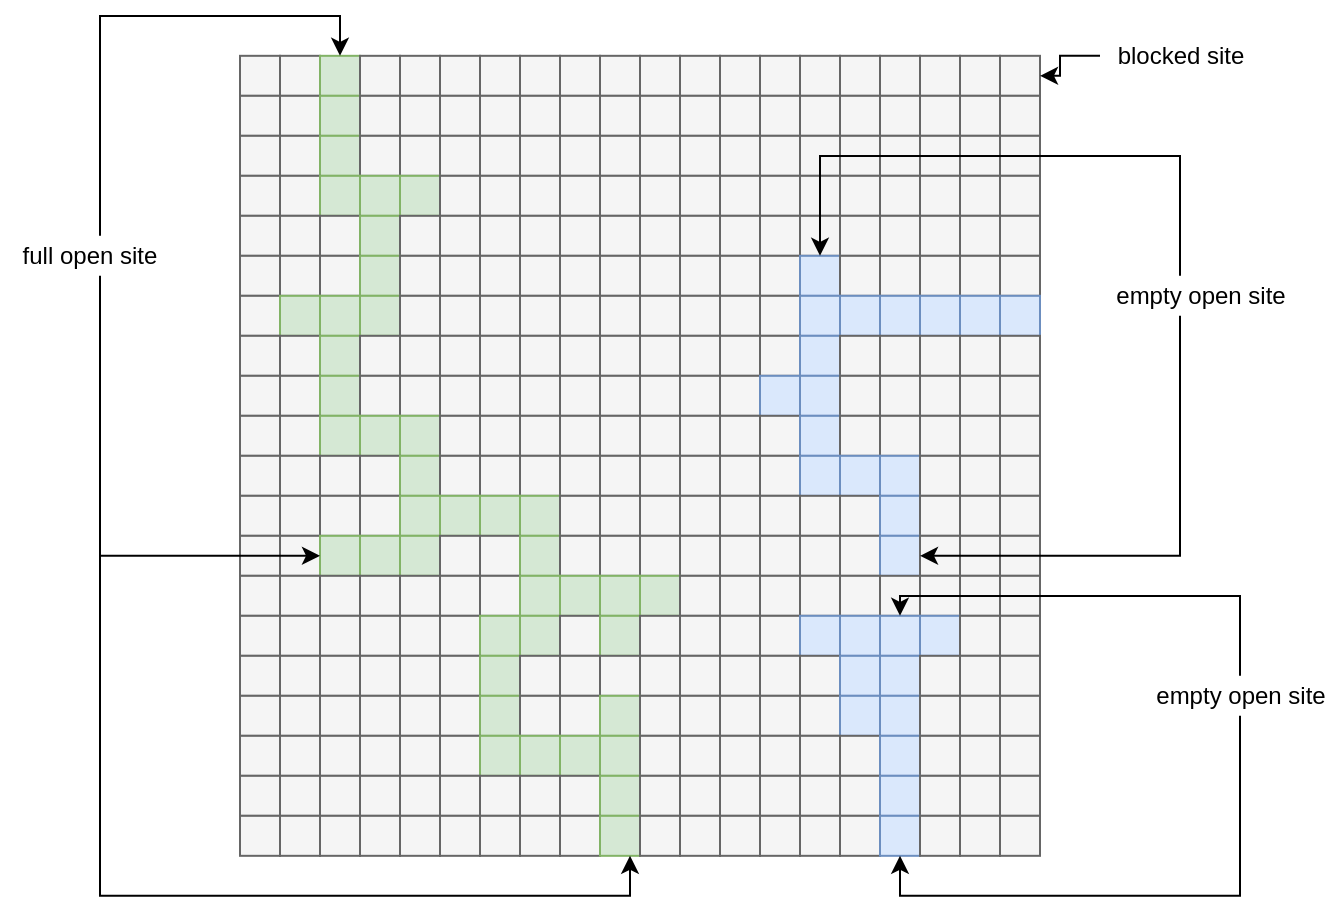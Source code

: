 <mxfile version="16.0.0" type="device"><diagram id="OyiLiATwSB275dvKNnT8" name="Page-1"><mxGraphModel dx="964" dy="474" grid="1" gridSize="10" guides="1" tooltips="1" connect="1" arrows="1" fold="1" page="1" pageScale="1" pageWidth="850" pageHeight="1100" math="0" shadow="0"><root><mxCell id="0"/><mxCell id="1" parent="0"/><mxCell id="NvJ9Xa7_cwhXMWgC1ZJq-1247" value="" style="whiteSpace=wrap;html=1;aspect=fixed;fillColor=#f5f5f5;strokeColor=#666666;fontColor=#333333;" vertex="1" parent="1"><mxGeometry x="220" y="119.91" width="20" height="20" as="geometry"/></mxCell><mxCell id="NvJ9Xa7_cwhXMWgC1ZJq-1248" value="" style="whiteSpace=wrap;html=1;aspect=fixed;fillColor=#f5f5f5;strokeColor=#666666;fontColor=#333333;" vertex="1" parent="1"><mxGeometry x="240" y="119.91" width="20" height="20" as="geometry"/></mxCell><mxCell id="NvJ9Xa7_cwhXMWgC1ZJq-1249" value="" style="whiteSpace=wrap;html=1;aspect=fixed;fillColor=#d5e8d4;strokeColor=#82b366;" vertex="1" parent="1"><mxGeometry x="260" y="119.91" width="20" height="20" as="geometry"/></mxCell><mxCell id="NvJ9Xa7_cwhXMWgC1ZJq-1250" value="" style="whiteSpace=wrap;html=1;aspect=fixed;fillColor=#f5f5f5;strokeColor=#666666;fontColor=#333333;" vertex="1" parent="1"><mxGeometry x="280" y="119.91" width="20" height="20" as="geometry"/></mxCell><mxCell id="NvJ9Xa7_cwhXMWgC1ZJq-1251" value="" style="whiteSpace=wrap;html=1;aspect=fixed;fillColor=#f5f5f5;strokeColor=#666666;fontColor=#333333;" vertex="1" parent="1"><mxGeometry x="300" y="119.91" width="20" height="20" as="geometry"/></mxCell><mxCell id="NvJ9Xa7_cwhXMWgC1ZJq-1252" value="" style="whiteSpace=wrap;html=1;aspect=fixed;fillColor=#f5f5f5;strokeColor=#666666;fontColor=#333333;" vertex="1" parent="1"><mxGeometry x="320" y="119.91" width="20" height="20" as="geometry"/></mxCell><mxCell id="NvJ9Xa7_cwhXMWgC1ZJq-1253" value="" style="whiteSpace=wrap;html=1;aspect=fixed;fillColor=#f5f5f5;strokeColor=#666666;fontColor=#333333;" vertex="1" parent="1"><mxGeometry x="340" y="119.91" width="20" height="20" as="geometry"/></mxCell><mxCell id="NvJ9Xa7_cwhXMWgC1ZJq-1254" value="" style="whiteSpace=wrap;html=1;aspect=fixed;fillColor=#f5f5f5;strokeColor=#666666;fontColor=#333333;" vertex="1" parent="1"><mxGeometry x="360" y="119.91" width="20" height="20" as="geometry"/></mxCell><mxCell id="NvJ9Xa7_cwhXMWgC1ZJq-1255" value="" style="whiteSpace=wrap;html=1;aspect=fixed;fillColor=#f5f5f5;strokeColor=#666666;fontColor=#333333;" vertex="1" parent="1"><mxGeometry x="380" y="119.91" width="20" height="20" as="geometry"/></mxCell><mxCell id="NvJ9Xa7_cwhXMWgC1ZJq-1256" value="" style="whiteSpace=wrap;html=1;aspect=fixed;fillColor=#f5f5f5;strokeColor=#666666;fontColor=#333333;" vertex="1" parent="1"><mxGeometry x="400" y="119.91" width="20" height="20" as="geometry"/></mxCell><mxCell id="NvJ9Xa7_cwhXMWgC1ZJq-1257" value="" style="whiteSpace=wrap;html=1;aspect=fixed;fillColor=#f5f5f5;strokeColor=#666666;fontColor=#333333;" vertex="1" parent="1"><mxGeometry x="420" y="119.91" width="20" height="20" as="geometry"/></mxCell><mxCell id="NvJ9Xa7_cwhXMWgC1ZJq-1258" value="" style="whiteSpace=wrap;html=1;aspect=fixed;fillColor=#f5f5f5;strokeColor=#666666;fontColor=#333333;" vertex="1" parent="1"><mxGeometry x="440" y="119.91" width="20" height="20" as="geometry"/></mxCell><mxCell id="NvJ9Xa7_cwhXMWgC1ZJq-1259" value="" style="whiteSpace=wrap;html=1;aspect=fixed;fillColor=#f5f5f5;strokeColor=#666666;fontColor=#333333;" vertex="1" parent="1"><mxGeometry x="460" y="119.91" width="20" height="20" as="geometry"/></mxCell><mxCell id="NvJ9Xa7_cwhXMWgC1ZJq-1260" value="" style="whiteSpace=wrap;html=1;aspect=fixed;fillColor=#f5f5f5;strokeColor=#666666;fontColor=#333333;" vertex="1" parent="1"><mxGeometry x="480" y="119.91" width="20" height="20" as="geometry"/></mxCell><mxCell id="NvJ9Xa7_cwhXMWgC1ZJq-1261" value="" style="whiteSpace=wrap;html=1;aspect=fixed;fillColor=#f5f5f5;strokeColor=#666666;fontColor=#333333;" vertex="1" parent="1"><mxGeometry x="500" y="119.91" width="20" height="20" as="geometry"/></mxCell><mxCell id="NvJ9Xa7_cwhXMWgC1ZJq-1262" value="" style="whiteSpace=wrap;html=1;aspect=fixed;fillColor=#f5f5f5;strokeColor=#666666;fontColor=#333333;" vertex="1" parent="1"><mxGeometry x="520" y="119.91" width="20" height="20" as="geometry"/></mxCell><mxCell id="NvJ9Xa7_cwhXMWgC1ZJq-1263" value="" style="whiteSpace=wrap;html=1;aspect=fixed;fillColor=#f5f5f5;strokeColor=#666666;fontColor=#333333;" vertex="1" parent="1"><mxGeometry x="540" y="119.91" width="20" height="20" as="geometry"/></mxCell><mxCell id="NvJ9Xa7_cwhXMWgC1ZJq-1264" value="" style="whiteSpace=wrap;html=1;aspect=fixed;fillColor=#f5f5f5;strokeColor=#666666;fontColor=#333333;" vertex="1" parent="1"><mxGeometry x="560" y="119.91" width="20" height="20" as="geometry"/></mxCell><mxCell id="NvJ9Xa7_cwhXMWgC1ZJq-1265" value="" style="whiteSpace=wrap;html=1;aspect=fixed;fillColor=#f5f5f5;strokeColor=#666666;fontColor=#333333;" vertex="1" parent="1"><mxGeometry x="580" y="119.91" width="20" height="20" as="geometry"/></mxCell><mxCell id="NvJ9Xa7_cwhXMWgC1ZJq-1266" value="" style="whiteSpace=wrap;html=1;aspect=fixed;fillColor=#f5f5f5;strokeColor=#666666;fontColor=#333333;" vertex="1" parent="1"><mxGeometry x="600" y="119.91" width="20" height="20" as="geometry"/></mxCell><mxCell id="NvJ9Xa7_cwhXMWgC1ZJq-1267" value="" style="whiteSpace=wrap;html=1;aspect=fixed;fillColor=#f5f5f5;strokeColor=#666666;fontColor=#333333;" vertex="1" parent="1"><mxGeometry x="220" y="139.91" width="20" height="20" as="geometry"/></mxCell><mxCell id="NvJ9Xa7_cwhXMWgC1ZJq-1268" value="" style="whiteSpace=wrap;html=1;aspect=fixed;fillColor=#f5f5f5;strokeColor=#666666;fontColor=#333333;" vertex="1" parent="1"><mxGeometry x="240" y="139.91" width="20" height="20" as="geometry"/></mxCell><mxCell id="NvJ9Xa7_cwhXMWgC1ZJq-1269" value="" style="whiteSpace=wrap;html=1;aspect=fixed;fillColor=#d5e8d4;strokeColor=#82b366;" vertex="1" parent="1"><mxGeometry x="260" y="139.91" width="20" height="20" as="geometry"/></mxCell><mxCell id="NvJ9Xa7_cwhXMWgC1ZJq-1270" value="" style="whiteSpace=wrap;html=1;aspect=fixed;fillColor=#f5f5f5;strokeColor=#666666;fontColor=#333333;" vertex="1" parent="1"><mxGeometry x="280" y="139.91" width="20" height="20" as="geometry"/></mxCell><mxCell id="NvJ9Xa7_cwhXMWgC1ZJq-1271" value="" style="whiteSpace=wrap;html=1;aspect=fixed;fillColor=#f5f5f5;strokeColor=#666666;fontColor=#333333;" vertex="1" parent="1"><mxGeometry x="300" y="139.91" width="20" height="20" as="geometry"/></mxCell><mxCell id="NvJ9Xa7_cwhXMWgC1ZJq-1272" value="" style="whiteSpace=wrap;html=1;aspect=fixed;fillColor=#f5f5f5;strokeColor=#666666;fontColor=#333333;" vertex="1" parent="1"><mxGeometry x="320" y="139.91" width="20" height="20" as="geometry"/></mxCell><mxCell id="NvJ9Xa7_cwhXMWgC1ZJq-1273" value="" style="whiteSpace=wrap;html=1;aspect=fixed;fillColor=#f5f5f5;strokeColor=#666666;fontColor=#333333;" vertex="1" parent="1"><mxGeometry x="340" y="139.91" width="20" height="20" as="geometry"/></mxCell><mxCell id="NvJ9Xa7_cwhXMWgC1ZJq-1274" value="" style="whiteSpace=wrap;html=1;aspect=fixed;fillColor=#f5f5f5;strokeColor=#666666;fontColor=#333333;" vertex="1" parent="1"><mxGeometry x="360" y="139.91" width="20" height="20" as="geometry"/></mxCell><mxCell id="NvJ9Xa7_cwhXMWgC1ZJq-1275" value="" style="whiteSpace=wrap;html=1;aspect=fixed;fillColor=#f5f5f5;strokeColor=#666666;fontColor=#333333;" vertex="1" parent="1"><mxGeometry x="380" y="139.91" width="20" height="20" as="geometry"/></mxCell><mxCell id="NvJ9Xa7_cwhXMWgC1ZJq-1276" value="" style="whiteSpace=wrap;html=1;aspect=fixed;fillColor=#f5f5f5;strokeColor=#666666;fontColor=#333333;" vertex="1" parent="1"><mxGeometry x="400" y="139.91" width="20" height="20" as="geometry"/></mxCell><mxCell id="NvJ9Xa7_cwhXMWgC1ZJq-1277" value="" style="whiteSpace=wrap;html=1;aspect=fixed;fillColor=#f5f5f5;strokeColor=#666666;fontColor=#333333;" vertex="1" parent="1"><mxGeometry x="420" y="139.91" width="20" height="20" as="geometry"/></mxCell><mxCell id="NvJ9Xa7_cwhXMWgC1ZJq-1278" value="" style="whiteSpace=wrap;html=1;aspect=fixed;fillColor=#f5f5f5;strokeColor=#666666;fontColor=#333333;" vertex="1" parent="1"><mxGeometry x="440" y="139.91" width="20" height="20" as="geometry"/></mxCell><mxCell id="NvJ9Xa7_cwhXMWgC1ZJq-1279" value="" style="whiteSpace=wrap;html=1;aspect=fixed;fillColor=#f5f5f5;strokeColor=#666666;fontColor=#333333;" vertex="1" parent="1"><mxGeometry x="460" y="139.91" width="20" height="20" as="geometry"/></mxCell><mxCell id="NvJ9Xa7_cwhXMWgC1ZJq-1280" value="" style="whiteSpace=wrap;html=1;aspect=fixed;fillColor=#f5f5f5;strokeColor=#666666;fontColor=#333333;" vertex="1" parent="1"><mxGeometry x="480" y="139.91" width="20" height="20" as="geometry"/></mxCell><mxCell id="NvJ9Xa7_cwhXMWgC1ZJq-1281" value="" style="whiteSpace=wrap;html=1;aspect=fixed;fillColor=#f5f5f5;strokeColor=#666666;fontColor=#333333;" vertex="1" parent="1"><mxGeometry x="500" y="139.91" width="20" height="20" as="geometry"/></mxCell><mxCell id="NvJ9Xa7_cwhXMWgC1ZJq-1282" value="" style="whiteSpace=wrap;html=1;aspect=fixed;fillColor=#f5f5f5;strokeColor=#666666;fontColor=#333333;" vertex="1" parent="1"><mxGeometry x="520" y="139.91" width="20" height="20" as="geometry"/></mxCell><mxCell id="NvJ9Xa7_cwhXMWgC1ZJq-1283" value="" style="whiteSpace=wrap;html=1;aspect=fixed;fillColor=#f5f5f5;strokeColor=#666666;fontColor=#333333;" vertex="1" parent="1"><mxGeometry x="540" y="139.91" width="20" height="20" as="geometry"/></mxCell><mxCell id="NvJ9Xa7_cwhXMWgC1ZJq-1284" value="" style="whiteSpace=wrap;html=1;aspect=fixed;fillColor=#f5f5f5;strokeColor=#666666;fontColor=#333333;" vertex="1" parent="1"><mxGeometry x="560" y="139.91" width="20" height="20" as="geometry"/></mxCell><mxCell id="NvJ9Xa7_cwhXMWgC1ZJq-1285" value="" style="whiteSpace=wrap;html=1;aspect=fixed;fillColor=#f5f5f5;strokeColor=#666666;fontColor=#333333;" vertex="1" parent="1"><mxGeometry x="580" y="139.91" width="20" height="20" as="geometry"/></mxCell><mxCell id="NvJ9Xa7_cwhXMWgC1ZJq-1286" value="" style="whiteSpace=wrap;html=1;aspect=fixed;fillColor=#f5f5f5;strokeColor=#666666;fontColor=#333333;" vertex="1" parent="1"><mxGeometry x="600" y="139.91" width="20" height="20" as="geometry"/></mxCell><mxCell id="NvJ9Xa7_cwhXMWgC1ZJq-1287" value="" style="whiteSpace=wrap;html=1;aspect=fixed;fillColor=#f5f5f5;strokeColor=#666666;fontColor=#333333;" vertex="1" parent="1"><mxGeometry x="220" y="159.91" width="20" height="20" as="geometry"/></mxCell><mxCell id="NvJ9Xa7_cwhXMWgC1ZJq-1288" value="" style="whiteSpace=wrap;html=1;aspect=fixed;fillColor=#f5f5f5;strokeColor=#666666;fontColor=#333333;" vertex="1" parent="1"><mxGeometry x="240" y="159.91" width="20" height="20" as="geometry"/></mxCell><mxCell id="NvJ9Xa7_cwhXMWgC1ZJq-1289" value="" style="whiteSpace=wrap;html=1;aspect=fixed;fillColor=#d5e8d4;strokeColor=#82b366;" vertex="1" parent="1"><mxGeometry x="260" y="159.91" width="20" height="20" as="geometry"/></mxCell><mxCell id="NvJ9Xa7_cwhXMWgC1ZJq-1290" value="" style="whiteSpace=wrap;html=1;aspect=fixed;fillColor=#f5f5f5;strokeColor=#666666;fontColor=#333333;" vertex="1" parent="1"><mxGeometry x="280" y="159.91" width="20" height="20" as="geometry"/></mxCell><mxCell id="NvJ9Xa7_cwhXMWgC1ZJq-1291" value="" style="whiteSpace=wrap;html=1;aspect=fixed;fillColor=#f5f5f5;strokeColor=#666666;fontColor=#333333;" vertex="1" parent="1"><mxGeometry x="300" y="159.91" width="20" height="20" as="geometry"/></mxCell><mxCell id="NvJ9Xa7_cwhXMWgC1ZJq-1292" value="" style="whiteSpace=wrap;html=1;aspect=fixed;fillColor=#f5f5f5;strokeColor=#666666;fontColor=#333333;" vertex="1" parent="1"><mxGeometry x="320" y="159.91" width="20" height="20" as="geometry"/></mxCell><mxCell id="NvJ9Xa7_cwhXMWgC1ZJq-1293" value="" style="whiteSpace=wrap;html=1;aspect=fixed;fillColor=#f5f5f5;strokeColor=#666666;fontColor=#333333;" vertex="1" parent="1"><mxGeometry x="340" y="159.91" width="20" height="20" as="geometry"/></mxCell><mxCell id="NvJ9Xa7_cwhXMWgC1ZJq-1294" value="" style="whiteSpace=wrap;html=1;aspect=fixed;fillColor=#f5f5f5;strokeColor=#666666;fontColor=#333333;" vertex="1" parent="1"><mxGeometry x="360" y="159.91" width="20" height="20" as="geometry"/></mxCell><mxCell id="NvJ9Xa7_cwhXMWgC1ZJq-1295" value="" style="whiteSpace=wrap;html=1;aspect=fixed;fillColor=#f5f5f5;strokeColor=#666666;fontColor=#333333;" vertex="1" parent="1"><mxGeometry x="380" y="159.91" width="20" height="20" as="geometry"/></mxCell><mxCell id="NvJ9Xa7_cwhXMWgC1ZJq-1296" value="" style="whiteSpace=wrap;html=1;aspect=fixed;fillColor=#f5f5f5;strokeColor=#666666;fontColor=#333333;" vertex="1" parent="1"><mxGeometry x="400" y="159.91" width="20" height="20" as="geometry"/></mxCell><mxCell id="NvJ9Xa7_cwhXMWgC1ZJq-1297" value="" style="whiteSpace=wrap;html=1;aspect=fixed;fillColor=#f5f5f5;strokeColor=#666666;fontColor=#333333;" vertex="1" parent="1"><mxGeometry x="420" y="159.91" width="20" height="20" as="geometry"/></mxCell><mxCell id="NvJ9Xa7_cwhXMWgC1ZJq-1298" value="" style="whiteSpace=wrap;html=1;aspect=fixed;fillColor=#f5f5f5;strokeColor=#666666;fontColor=#333333;" vertex="1" parent="1"><mxGeometry x="440" y="159.91" width="20" height="20" as="geometry"/></mxCell><mxCell id="NvJ9Xa7_cwhXMWgC1ZJq-1299" value="" style="whiteSpace=wrap;html=1;aspect=fixed;fillColor=#f5f5f5;strokeColor=#666666;fontColor=#333333;" vertex="1" parent="1"><mxGeometry x="460" y="159.91" width="20" height="20" as="geometry"/></mxCell><mxCell id="NvJ9Xa7_cwhXMWgC1ZJq-1300" value="" style="whiteSpace=wrap;html=1;aspect=fixed;fillColor=#f5f5f5;strokeColor=#666666;fontColor=#333333;" vertex="1" parent="1"><mxGeometry x="480" y="159.91" width="20" height="20" as="geometry"/></mxCell><mxCell id="NvJ9Xa7_cwhXMWgC1ZJq-1301" value="" style="whiteSpace=wrap;html=1;aspect=fixed;fillColor=#f5f5f5;strokeColor=#666666;fontColor=#333333;" vertex="1" parent="1"><mxGeometry x="500" y="159.91" width="20" height="20" as="geometry"/></mxCell><mxCell id="NvJ9Xa7_cwhXMWgC1ZJq-1302" value="" style="whiteSpace=wrap;html=1;aspect=fixed;fillColor=#f5f5f5;strokeColor=#666666;fontColor=#333333;" vertex="1" parent="1"><mxGeometry x="520" y="159.91" width="20" height="20" as="geometry"/></mxCell><mxCell id="NvJ9Xa7_cwhXMWgC1ZJq-1303" value="" style="whiteSpace=wrap;html=1;aspect=fixed;fillColor=#f5f5f5;strokeColor=#666666;fontColor=#333333;" vertex="1" parent="1"><mxGeometry x="540" y="159.91" width="20" height="20" as="geometry"/></mxCell><mxCell id="NvJ9Xa7_cwhXMWgC1ZJq-1304" value="" style="whiteSpace=wrap;html=1;aspect=fixed;fillColor=#f5f5f5;strokeColor=#666666;fontColor=#333333;" vertex="1" parent="1"><mxGeometry x="560" y="159.91" width="20" height="20" as="geometry"/></mxCell><mxCell id="NvJ9Xa7_cwhXMWgC1ZJq-1305" value="" style="whiteSpace=wrap;html=1;aspect=fixed;fillColor=#f5f5f5;strokeColor=#666666;fontColor=#333333;" vertex="1" parent="1"><mxGeometry x="580" y="159.91" width="20" height="20" as="geometry"/></mxCell><mxCell id="NvJ9Xa7_cwhXMWgC1ZJq-1306" value="" style="whiteSpace=wrap;html=1;aspect=fixed;fillColor=#f5f5f5;strokeColor=#666666;fontColor=#333333;" vertex="1" parent="1"><mxGeometry x="600" y="159.91" width="20" height="20" as="geometry"/></mxCell><mxCell id="NvJ9Xa7_cwhXMWgC1ZJq-1307" value="" style="whiteSpace=wrap;html=1;aspect=fixed;fillColor=#f5f5f5;strokeColor=#666666;fontColor=#333333;" vertex="1" parent="1"><mxGeometry x="220" y="179.91" width="20" height="20" as="geometry"/></mxCell><mxCell id="NvJ9Xa7_cwhXMWgC1ZJq-1308" value="" style="whiteSpace=wrap;html=1;aspect=fixed;fillColor=#f5f5f5;strokeColor=#666666;fontColor=#333333;" vertex="1" parent="1"><mxGeometry x="240" y="179.91" width="20" height="20" as="geometry"/></mxCell><mxCell id="NvJ9Xa7_cwhXMWgC1ZJq-1309" value="" style="whiteSpace=wrap;html=1;aspect=fixed;fillColor=#d5e8d4;strokeColor=#82b366;" vertex="1" parent="1"><mxGeometry x="260" y="179.91" width="20" height="20" as="geometry"/></mxCell><mxCell id="NvJ9Xa7_cwhXMWgC1ZJq-1310" value="" style="whiteSpace=wrap;html=1;aspect=fixed;fillColor=#d5e8d4;strokeColor=#82b366;" vertex="1" parent="1"><mxGeometry x="280" y="179.91" width="20" height="20" as="geometry"/></mxCell><mxCell id="NvJ9Xa7_cwhXMWgC1ZJq-1311" value="" style="whiteSpace=wrap;html=1;aspect=fixed;fillColor=#d5e8d4;strokeColor=#82b366;" vertex="1" parent="1"><mxGeometry x="300" y="179.91" width="20" height="20" as="geometry"/></mxCell><mxCell id="NvJ9Xa7_cwhXMWgC1ZJq-1312" value="" style="whiteSpace=wrap;html=1;aspect=fixed;fillColor=#f5f5f5;strokeColor=#666666;fontColor=#333333;" vertex="1" parent="1"><mxGeometry x="320" y="179.91" width="20" height="20" as="geometry"/></mxCell><mxCell id="NvJ9Xa7_cwhXMWgC1ZJq-1313" value="" style="whiteSpace=wrap;html=1;aspect=fixed;fillColor=#f5f5f5;strokeColor=#666666;fontColor=#333333;" vertex="1" parent="1"><mxGeometry x="340" y="179.91" width="20" height="20" as="geometry"/></mxCell><mxCell id="NvJ9Xa7_cwhXMWgC1ZJq-1314" value="" style="whiteSpace=wrap;html=1;aspect=fixed;fillColor=#f5f5f5;strokeColor=#666666;fontColor=#333333;" vertex="1" parent="1"><mxGeometry x="360" y="179.91" width="20" height="20" as="geometry"/></mxCell><mxCell id="NvJ9Xa7_cwhXMWgC1ZJq-1315" value="" style="whiteSpace=wrap;html=1;aspect=fixed;fillColor=#f5f5f5;strokeColor=#666666;fontColor=#333333;" vertex="1" parent="1"><mxGeometry x="380" y="179.91" width="20" height="20" as="geometry"/></mxCell><mxCell id="NvJ9Xa7_cwhXMWgC1ZJq-1316" value="" style="whiteSpace=wrap;html=1;aspect=fixed;fillColor=#f5f5f5;strokeColor=#666666;fontColor=#333333;" vertex="1" parent="1"><mxGeometry x="400" y="179.91" width="20" height="20" as="geometry"/></mxCell><mxCell id="NvJ9Xa7_cwhXMWgC1ZJq-1317" value="" style="whiteSpace=wrap;html=1;aspect=fixed;fillColor=#f5f5f5;strokeColor=#666666;fontColor=#333333;" vertex="1" parent="1"><mxGeometry x="420" y="179.91" width="20" height="20" as="geometry"/></mxCell><mxCell id="NvJ9Xa7_cwhXMWgC1ZJq-1318" value="" style="whiteSpace=wrap;html=1;aspect=fixed;fillColor=#f5f5f5;strokeColor=#666666;fontColor=#333333;" vertex="1" parent="1"><mxGeometry x="440" y="179.91" width="20" height="20" as="geometry"/></mxCell><mxCell id="NvJ9Xa7_cwhXMWgC1ZJq-1319" value="" style="whiteSpace=wrap;html=1;aspect=fixed;fillColor=#f5f5f5;strokeColor=#666666;fontColor=#333333;" vertex="1" parent="1"><mxGeometry x="460" y="179.91" width="20" height="20" as="geometry"/></mxCell><mxCell id="NvJ9Xa7_cwhXMWgC1ZJq-1320" value="" style="whiteSpace=wrap;html=1;aspect=fixed;fillColor=#f5f5f5;strokeColor=#666666;fontColor=#333333;" vertex="1" parent="1"><mxGeometry x="480" y="179.91" width="20" height="20" as="geometry"/></mxCell><mxCell id="NvJ9Xa7_cwhXMWgC1ZJq-1321" value="" style="whiteSpace=wrap;html=1;aspect=fixed;fillColor=#f5f5f5;strokeColor=#666666;fontColor=#333333;" vertex="1" parent="1"><mxGeometry x="500" y="179.91" width="20" height="20" as="geometry"/></mxCell><mxCell id="NvJ9Xa7_cwhXMWgC1ZJq-1322" value="" style="whiteSpace=wrap;html=1;aspect=fixed;fillColor=#f5f5f5;strokeColor=#666666;fontColor=#333333;" vertex="1" parent="1"><mxGeometry x="520" y="179.91" width="20" height="20" as="geometry"/></mxCell><mxCell id="NvJ9Xa7_cwhXMWgC1ZJq-1323" value="" style="whiteSpace=wrap;html=1;aspect=fixed;fillColor=#f5f5f5;strokeColor=#666666;fontColor=#333333;" vertex="1" parent="1"><mxGeometry x="540" y="179.91" width="20" height="20" as="geometry"/></mxCell><mxCell id="NvJ9Xa7_cwhXMWgC1ZJq-1324" value="" style="whiteSpace=wrap;html=1;aspect=fixed;fillColor=#f5f5f5;strokeColor=#666666;fontColor=#333333;" vertex="1" parent="1"><mxGeometry x="560" y="179.91" width="20" height="20" as="geometry"/></mxCell><mxCell id="NvJ9Xa7_cwhXMWgC1ZJq-1325" value="" style="whiteSpace=wrap;html=1;aspect=fixed;fillColor=#f5f5f5;strokeColor=#666666;fontColor=#333333;" vertex="1" parent="1"><mxGeometry x="580" y="179.91" width="20" height="20" as="geometry"/></mxCell><mxCell id="NvJ9Xa7_cwhXMWgC1ZJq-1326" value="" style="whiteSpace=wrap;html=1;aspect=fixed;fillColor=#f5f5f5;strokeColor=#666666;fontColor=#333333;" vertex="1" parent="1"><mxGeometry x="600" y="179.91" width="20" height="20" as="geometry"/></mxCell><mxCell id="NvJ9Xa7_cwhXMWgC1ZJq-1327" value="" style="whiteSpace=wrap;html=1;aspect=fixed;fillColor=#f5f5f5;strokeColor=#666666;fontColor=#333333;" vertex="1" parent="1"><mxGeometry x="220" y="199.91" width="20" height="20" as="geometry"/></mxCell><mxCell id="NvJ9Xa7_cwhXMWgC1ZJq-1328" value="" style="whiteSpace=wrap;html=1;aspect=fixed;fillColor=#f5f5f5;strokeColor=#666666;fontColor=#333333;" vertex="1" parent="1"><mxGeometry x="240" y="199.91" width="20" height="20" as="geometry"/></mxCell><mxCell id="NvJ9Xa7_cwhXMWgC1ZJq-1329" value="" style="whiteSpace=wrap;html=1;aspect=fixed;fillColor=#f5f5f5;strokeColor=#666666;fontColor=#333333;" vertex="1" parent="1"><mxGeometry x="260" y="199.91" width="20" height="20" as="geometry"/></mxCell><mxCell id="NvJ9Xa7_cwhXMWgC1ZJq-1330" value="" style="whiteSpace=wrap;html=1;aspect=fixed;fillColor=#d5e8d4;strokeColor=#82b366;" vertex="1" parent="1"><mxGeometry x="280" y="199.91" width="20" height="20" as="geometry"/></mxCell><mxCell id="NvJ9Xa7_cwhXMWgC1ZJq-1331" value="" style="whiteSpace=wrap;html=1;aspect=fixed;fillColor=#f5f5f5;strokeColor=#666666;fontColor=#333333;" vertex="1" parent="1"><mxGeometry x="300" y="199.91" width="20" height="20" as="geometry"/></mxCell><mxCell id="NvJ9Xa7_cwhXMWgC1ZJq-1332" value="" style="whiteSpace=wrap;html=1;aspect=fixed;fillColor=#f5f5f5;strokeColor=#666666;fontColor=#333333;" vertex="1" parent="1"><mxGeometry x="320" y="199.91" width="20" height="20" as="geometry"/></mxCell><mxCell id="NvJ9Xa7_cwhXMWgC1ZJq-1333" value="" style="whiteSpace=wrap;html=1;aspect=fixed;fillColor=#f5f5f5;strokeColor=#666666;fontColor=#333333;" vertex="1" parent="1"><mxGeometry x="340" y="199.91" width="20" height="20" as="geometry"/></mxCell><mxCell id="NvJ9Xa7_cwhXMWgC1ZJq-1334" value="" style="whiteSpace=wrap;html=1;aspect=fixed;fillColor=#f5f5f5;strokeColor=#666666;fontColor=#333333;" vertex="1" parent="1"><mxGeometry x="360" y="199.91" width="20" height="20" as="geometry"/></mxCell><mxCell id="NvJ9Xa7_cwhXMWgC1ZJq-1335" value="" style="whiteSpace=wrap;html=1;aspect=fixed;fillColor=#f5f5f5;strokeColor=#666666;fontColor=#333333;" vertex="1" parent="1"><mxGeometry x="380" y="199.91" width="20" height="20" as="geometry"/></mxCell><mxCell id="NvJ9Xa7_cwhXMWgC1ZJq-1336" value="" style="whiteSpace=wrap;html=1;aspect=fixed;fillColor=#f5f5f5;strokeColor=#666666;fontColor=#333333;" vertex="1" parent="1"><mxGeometry x="400" y="199.91" width="20" height="20" as="geometry"/></mxCell><mxCell id="NvJ9Xa7_cwhXMWgC1ZJq-1337" value="" style="whiteSpace=wrap;html=1;aspect=fixed;fillColor=#f5f5f5;strokeColor=#666666;fontColor=#333333;" vertex="1" parent="1"><mxGeometry x="420" y="199.91" width="20" height="20" as="geometry"/></mxCell><mxCell id="NvJ9Xa7_cwhXMWgC1ZJq-1338" value="" style="whiteSpace=wrap;html=1;aspect=fixed;fillColor=#f5f5f5;strokeColor=#666666;fontColor=#333333;" vertex="1" parent="1"><mxGeometry x="440" y="199.91" width="20" height="20" as="geometry"/></mxCell><mxCell id="NvJ9Xa7_cwhXMWgC1ZJq-1339" value="" style="whiteSpace=wrap;html=1;aspect=fixed;fillColor=#f5f5f5;strokeColor=#666666;fontColor=#333333;" vertex="1" parent="1"><mxGeometry x="460" y="199.91" width="20" height="20" as="geometry"/></mxCell><mxCell id="NvJ9Xa7_cwhXMWgC1ZJq-1340" value="" style="whiteSpace=wrap;html=1;aspect=fixed;fillColor=#f5f5f5;strokeColor=#666666;fontColor=#333333;" vertex="1" parent="1"><mxGeometry x="480" y="199.91" width="20" height="20" as="geometry"/></mxCell><mxCell id="NvJ9Xa7_cwhXMWgC1ZJq-1341" value="" style="whiteSpace=wrap;html=1;aspect=fixed;fillColor=#f5f5f5;strokeColor=#666666;fontColor=#333333;" vertex="1" parent="1"><mxGeometry x="500" y="199.91" width="20" height="20" as="geometry"/></mxCell><mxCell id="NvJ9Xa7_cwhXMWgC1ZJq-1342" value="" style="whiteSpace=wrap;html=1;aspect=fixed;fillColor=#f5f5f5;strokeColor=#666666;fontColor=#333333;" vertex="1" parent="1"><mxGeometry x="520" y="199.91" width="20" height="20" as="geometry"/></mxCell><mxCell id="NvJ9Xa7_cwhXMWgC1ZJq-1343" value="" style="whiteSpace=wrap;html=1;aspect=fixed;fillColor=#f5f5f5;strokeColor=#666666;fontColor=#333333;" vertex="1" parent="1"><mxGeometry x="540" y="199.91" width="20" height="20" as="geometry"/></mxCell><mxCell id="NvJ9Xa7_cwhXMWgC1ZJq-1344" value="" style="whiteSpace=wrap;html=1;aspect=fixed;fillColor=#f5f5f5;strokeColor=#666666;fontColor=#333333;" vertex="1" parent="1"><mxGeometry x="560" y="199.91" width="20" height="20" as="geometry"/></mxCell><mxCell id="NvJ9Xa7_cwhXMWgC1ZJq-1345" value="" style="whiteSpace=wrap;html=1;aspect=fixed;fillColor=#f5f5f5;strokeColor=#666666;fontColor=#333333;" vertex="1" parent="1"><mxGeometry x="580" y="199.91" width="20" height="20" as="geometry"/></mxCell><mxCell id="NvJ9Xa7_cwhXMWgC1ZJq-1346" value="" style="whiteSpace=wrap;html=1;aspect=fixed;fillColor=#f5f5f5;strokeColor=#666666;fontColor=#333333;" vertex="1" parent="1"><mxGeometry x="600" y="199.91" width="20" height="20" as="geometry"/></mxCell><mxCell id="NvJ9Xa7_cwhXMWgC1ZJq-1347" value="" style="whiteSpace=wrap;html=1;aspect=fixed;fillColor=#f5f5f5;strokeColor=#666666;fontColor=#333333;" vertex="1" parent="1"><mxGeometry x="220" y="219.91" width="20" height="20" as="geometry"/></mxCell><mxCell id="NvJ9Xa7_cwhXMWgC1ZJq-1348" value="" style="whiteSpace=wrap;html=1;aspect=fixed;fillColor=#f5f5f5;strokeColor=#666666;fontColor=#333333;" vertex="1" parent="1"><mxGeometry x="240" y="219.91" width="20" height="20" as="geometry"/></mxCell><mxCell id="NvJ9Xa7_cwhXMWgC1ZJq-1349" value="" style="whiteSpace=wrap;html=1;aspect=fixed;fillColor=#f5f5f5;strokeColor=#666666;fontColor=#333333;" vertex="1" parent="1"><mxGeometry x="260" y="219.91" width="20" height="20" as="geometry"/></mxCell><mxCell id="NvJ9Xa7_cwhXMWgC1ZJq-1350" value="" style="whiteSpace=wrap;html=1;aspect=fixed;fillColor=#d5e8d4;strokeColor=#82b366;" vertex="1" parent="1"><mxGeometry x="280" y="219.91" width="20" height="20" as="geometry"/></mxCell><mxCell id="NvJ9Xa7_cwhXMWgC1ZJq-1351" value="" style="whiteSpace=wrap;html=1;aspect=fixed;fillColor=#f5f5f5;strokeColor=#666666;fontColor=#333333;" vertex="1" parent="1"><mxGeometry x="300" y="219.91" width="20" height="20" as="geometry"/></mxCell><mxCell id="NvJ9Xa7_cwhXMWgC1ZJq-1352" value="" style="whiteSpace=wrap;html=1;aspect=fixed;fillColor=#f5f5f5;strokeColor=#666666;fontColor=#333333;" vertex="1" parent="1"><mxGeometry x="320" y="219.91" width="20" height="20" as="geometry"/></mxCell><mxCell id="NvJ9Xa7_cwhXMWgC1ZJq-1353" value="" style="whiteSpace=wrap;html=1;aspect=fixed;fillColor=#f5f5f5;strokeColor=#666666;fontColor=#333333;" vertex="1" parent="1"><mxGeometry x="340" y="219.91" width="20" height="20" as="geometry"/></mxCell><mxCell id="NvJ9Xa7_cwhXMWgC1ZJq-1354" value="" style="whiteSpace=wrap;html=1;aspect=fixed;fillColor=#f5f5f5;strokeColor=#666666;fontColor=#333333;" vertex="1" parent="1"><mxGeometry x="360" y="219.91" width="20" height="20" as="geometry"/></mxCell><mxCell id="NvJ9Xa7_cwhXMWgC1ZJq-1355" value="" style="whiteSpace=wrap;html=1;aspect=fixed;fillColor=#f5f5f5;strokeColor=#666666;fontColor=#333333;" vertex="1" parent="1"><mxGeometry x="380" y="219.91" width="20" height="20" as="geometry"/></mxCell><mxCell id="NvJ9Xa7_cwhXMWgC1ZJq-1356" value="" style="whiteSpace=wrap;html=1;aspect=fixed;fillColor=#f5f5f5;strokeColor=#666666;fontColor=#333333;" vertex="1" parent="1"><mxGeometry x="400" y="219.91" width="20" height="20" as="geometry"/></mxCell><mxCell id="NvJ9Xa7_cwhXMWgC1ZJq-1357" value="" style="whiteSpace=wrap;html=1;aspect=fixed;fillColor=#f5f5f5;strokeColor=#666666;fontColor=#333333;" vertex="1" parent="1"><mxGeometry x="420" y="219.91" width="20" height="20" as="geometry"/></mxCell><mxCell id="NvJ9Xa7_cwhXMWgC1ZJq-1358" value="" style="whiteSpace=wrap;html=1;aspect=fixed;fillColor=#f5f5f5;strokeColor=#666666;fontColor=#333333;" vertex="1" parent="1"><mxGeometry x="440" y="219.91" width="20" height="20" as="geometry"/></mxCell><mxCell id="NvJ9Xa7_cwhXMWgC1ZJq-1359" value="" style="whiteSpace=wrap;html=1;aspect=fixed;fillColor=#f5f5f5;strokeColor=#666666;fontColor=#333333;" vertex="1" parent="1"><mxGeometry x="460" y="219.91" width="20" height="20" as="geometry"/></mxCell><mxCell id="NvJ9Xa7_cwhXMWgC1ZJq-1360" value="" style="whiteSpace=wrap;html=1;aspect=fixed;fillColor=#f5f5f5;strokeColor=#666666;fontColor=#333333;" vertex="1" parent="1"><mxGeometry x="480" y="219.91" width="20" height="20" as="geometry"/></mxCell><mxCell id="NvJ9Xa7_cwhXMWgC1ZJq-1361" value="" style="whiteSpace=wrap;html=1;aspect=fixed;fillColor=#dae8fc;strokeColor=#6c8ebf;" vertex="1" parent="1"><mxGeometry x="500" y="219.91" width="20" height="20" as="geometry"/></mxCell><mxCell id="NvJ9Xa7_cwhXMWgC1ZJq-1362" value="" style="whiteSpace=wrap;html=1;aspect=fixed;fillColor=#f5f5f5;strokeColor=#666666;fontColor=#333333;" vertex="1" parent="1"><mxGeometry x="520" y="219.91" width="20" height="20" as="geometry"/></mxCell><mxCell id="NvJ9Xa7_cwhXMWgC1ZJq-1363" value="" style="whiteSpace=wrap;html=1;aspect=fixed;fillColor=#f5f5f5;strokeColor=#666666;fontColor=#333333;" vertex="1" parent="1"><mxGeometry x="540" y="219.91" width="20" height="20" as="geometry"/></mxCell><mxCell id="NvJ9Xa7_cwhXMWgC1ZJq-1364" value="" style="whiteSpace=wrap;html=1;aspect=fixed;fillColor=#f5f5f5;strokeColor=#666666;fontColor=#333333;" vertex="1" parent="1"><mxGeometry x="560" y="219.91" width="20" height="20" as="geometry"/></mxCell><mxCell id="NvJ9Xa7_cwhXMWgC1ZJq-1365" value="" style="whiteSpace=wrap;html=1;aspect=fixed;fillColor=#f5f5f5;strokeColor=#666666;fontColor=#333333;" vertex="1" parent="1"><mxGeometry x="580" y="219.91" width="20" height="20" as="geometry"/></mxCell><mxCell id="NvJ9Xa7_cwhXMWgC1ZJq-1366" value="" style="whiteSpace=wrap;html=1;aspect=fixed;fillColor=#f5f5f5;strokeColor=#666666;fontColor=#333333;" vertex="1" parent="1"><mxGeometry x="600" y="219.91" width="20" height="20" as="geometry"/></mxCell><mxCell id="NvJ9Xa7_cwhXMWgC1ZJq-1367" value="" style="whiteSpace=wrap;html=1;aspect=fixed;fillColor=#f5f5f5;strokeColor=#666666;fontColor=#333333;" vertex="1" parent="1"><mxGeometry x="220" y="239.91" width="20" height="20" as="geometry"/></mxCell><mxCell id="NvJ9Xa7_cwhXMWgC1ZJq-1368" value="" style="whiteSpace=wrap;html=1;aspect=fixed;fillColor=#d5e8d4;strokeColor=#82b366;" vertex="1" parent="1"><mxGeometry x="240" y="239.91" width="20" height="20" as="geometry"/></mxCell><mxCell id="NvJ9Xa7_cwhXMWgC1ZJq-1369" value="" style="whiteSpace=wrap;html=1;aspect=fixed;fillColor=#d5e8d4;strokeColor=#82b366;" vertex="1" parent="1"><mxGeometry x="260" y="239.91" width="20" height="20" as="geometry"/></mxCell><mxCell id="NvJ9Xa7_cwhXMWgC1ZJq-1370" value="" style="whiteSpace=wrap;html=1;aspect=fixed;fillColor=#d5e8d4;strokeColor=#82b366;" vertex="1" parent="1"><mxGeometry x="280" y="239.91" width="20" height="20" as="geometry"/></mxCell><mxCell id="NvJ9Xa7_cwhXMWgC1ZJq-1371" value="" style="whiteSpace=wrap;html=1;aspect=fixed;fillColor=#f5f5f5;strokeColor=#666666;fontColor=#333333;" vertex="1" parent="1"><mxGeometry x="300" y="239.91" width="20" height="20" as="geometry"/></mxCell><mxCell id="NvJ9Xa7_cwhXMWgC1ZJq-1372" value="" style="whiteSpace=wrap;html=1;aspect=fixed;fillColor=#f5f5f5;strokeColor=#666666;fontColor=#333333;" vertex="1" parent="1"><mxGeometry x="320" y="239.91" width="20" height="20" as="geometry"/></mxCell><mxCell id="NvJ9Xa7_cwhXMWgC1ZJq-1373" value="" style="whiteSpace=wrap;html=1;aspect=fixed;fillColor=#f5f5f5;strokeColor=#666666;fontColor=#333333;" vertex="1" parent="1"><mxGeometry x="340" y="239.91" width="20" height="20" as="geometry"/></mxCell><mxCell id="NvJ9Xa7_cwhXMWgC1ZJq-1374" value="" style="whiteSpace=wrap;html=1;aspect=fixed;fillColor=#f5f5f5;strokeColor=#666666;fontColor=#333333;" vertex="1" parent="1"><mxGeometry x="360" y="239.91" width="20" height="20" as="geometry"/></mxCell><mxCell id="NvJ9Xa7_cwhXMWgC1ZJq-1375" value="" style="whiteSpace=wrap;html=1;aspect=fixed;fillColor=#f5f5f5;strokeColor=#666666;fontColor=#333333;" vertex="1" parent="1"><mxGeometry x="380" y="239.91" width="20" height="20" as="geometry"/></mxCell><mxCell id="NvJ9Xa7_cwhXMWgC1ZJq-1376" value="" style="whiteSpace=wrap;html=1;aspect=fixed;fillColor=#f5f5f5;strokeColor=#666666;fontColor=#333333;" vertex="1" parent="1"><mxGeometry x="400" y="239.91" width="20" height="20" as="geometry"/></mxCell><mxCell id="NvJ9Xa7_cwhXMWgC1ZJq-1377" value="" style="whiteSpace=wrap;html=1;aspect=fixed;fillColor=#f5f5f5;strokeColor=#666666;fontColor=#333333;" vertex="1" parent="1"><mxGeometry x="420" y="239.91" width="20" height="20" as="geometry"/></mxCell><mxCell id="NvJ9Xa7_cwhXMWgC1ZJq-1378" value="" style="whiteSpace=wrap;html=1;aspect=fixed;fillColor=#f5f5f5;strokeColor=#666666;fontColor=#333333;" vertex="1" parent="1"><mxGeometry x="440" y="239.91" width="20" height="20" as="geometry"/></mxCell><mxCell id="NvJ9Xa7_cwhXMWgC1ZJq-1379" value="" style="whiteSpace=wrap;html=1;aspect=fixed;fillColor=#f5f5f5;strokeColor=#666666;fontColor=#333333;" vertex="1" parent="1"><mxGeometry x="460" y="239.91" width="20" height="20" as="geometry"/></mxCell><mxCell id="NvJ9Xa7_cwhXMWgC1ZJq-1380" value="" style="whiteSpace=wrap;html=1;aspect=fixed;fillColor=#f5f5f5;strokeColor=#666666;fontColor=#333333;" vertex="1" parent="1"><mxGeometry x="480" y="239.91" width="20" height="20" as="geometry"/></mxCell><mxCell id="NvJ9Xa7_cwhXMWgC1ZJq-1381" value="" style="whiteSpace=wrap;html=1;aspect=fixed;fillColor=#dae8fc;strokeColor=#6c8ebf;" vertex="1" parent="1"><mxGeometry x="500" y="239.91" width="20" height="20" as="geometry"/></mxCell><mxCell id="NvJ9Xa7_cwhXMWgC1ZJq-1382" value="" style="whiteSpace=wrap;html=1;aspect=fixed;fillColor=#dae8fc;strokeColor=#6c8ebf;" vertex="1" parent="1"><mxGeometry x="520" y="239.91" width="20" height="20" as="geometry"/></mxCell><mxCell id="NvJ9Xa7_cwhXMWgC1ZJq-1383" value="" style="whiteSpace=wrap;html=1;aspect=fixed;fillColor=#dae8fc;strokeColor=#6c8ebf;" vertex="1" parent="1"><mxGeometry x="540" y="239.91" width="20" height="20" as="geometry"/></mxCell><mxCell id="NvJ9Xa7_cwhXMWgC1ZJq-1384" value="" style="whiteSpace=wrap;html=1;aspect=fixed;fillColor=#dae8fc;strokeColor=#6c8ebf;" vertex="1" parent="1"><mxGeometry x="560" y="239.91" width="20" height="20" as="geometry"/></mxCell><mxCell id="NvJ9Xa7_cwhXMWgC1ZJq-1385" value="" style="whiteSpace=wrap;html=1;aspect=fixed;fillColor=#dae8fc;strokeColor=#6c8ebf;" vertex="1" parent="1"><mxGeometry x="580" y="239.91" width="20" height="20" as="geometry"/></mxCell><mxCell id="NvJ9Xa7_cwhXMWgC1ZJq-1386" value="" style="whiteSpace=wrap;html=1;aspect=fixed;fillColor=#dae8fc;strokeColor=#6c8ebf;" vertex="1" parent="1"><mxGeometry x="600" y="239.91" width="20" height="20" as="geometry"/></mxCell><mxCell id="NvJ9Xa7_cwhXMWgC1ZJq-1387" value="" style="whiteSpace=wrap;html=1;aspect=fixed;fillColor=#f5f5f5;strokeColor=#666666;fontColor=#333333;" vertex="1" parent="1"><mxGeometry x="220" y="259.91" width="20" height="20" as="geometry"/></mxCell><mxCell id="NvJ9Xa7_cwhXMWgC1ZJq-1388" value="" style="whiteSpace=wrap;html=1;aspect=fixed;fillColor=#f5f5f5;strokeColor=#666666;fontColor=#333333;" vertex="1" parent="1"><mxGeometry x="240" y="259.91" width="20" height="20" as="geometry"/></mxCell><mxCell id="NvJ9Xa7_cwhXMWgC1ZJq-1389" value="" style="whiteSpace=wrap;html=1;aspect=fixed;fillColor=#d5e8d4;strokeColor=#82b366;" vertex="1" parent="1"><mxGeometry x="260" y="259.91" width="20" height="20" as="geometry"/></mxCell><mxCell id="NvJ9Xa7_cwhXMWgC1ZJq-1390" value="" style="whiteSpace=wrap;html=1;aspect=fixed;fillColor=#f5f5f5;strokeColor=#666666;fontColor=#333333;" vertex="1" parent="1"><mxGeometry x="280" y="259.91" width="20" height="20" as="geometry"/></mxCell><mxCell id="NvJ9Xa7_cwhXMWgC1ZJq-1391" value="" style="whiteSpace=wrap;html=1;aspect=fixed;fillColor=#f5f5f5;strokeColor=#666666;fontColor=#333333;" vertex="1" parent="1"><mxGeometry x="300" y="259.91" width="20" height="20" as="geometry"/></mxCell><mxCell id="NvJ9Xa7_cwhXMWgC1ZJq-1392" value="" style="whiteSpace=wrap;html=1;aspect=fixed;fillColor=#f5f5f5;strokeColor=#666666;fontColor=#333333;" vertex="1" parent="1"><mxGeometry x="320" y="259.91" width="20" height="20" as="geometry"/></mxCell><mxCell id="NvJ9Xa7_cwhXMWgC1ZJq-1393" value="" style="whiteSpace=wrap;html=1;aspect=fixed;fillColor=#f5f5f5;strokeColor=#666666;fontColor=#333333;" vertex="1" parent="1"><mxGeometry x="340" y="259.91" width="20" height="20" as="geometry"/></mxCell><mxCell id="NvJ9Xa7_cwhXMWgC1ZJq-1394" value="" style="whiteSpace=wrap;html=1;aspect=fixed;fillColor=#f5f5f5;strokeColor=#666666;fontColor=#333333;" vertex="1" parent="1"><mxGeometry x="360" y="259.91" width="20" height="20" as="geometry"/></mxCell><mxCell id="NvJ9Xa7_cwhXMWgC1ZJq-1395" value="" style="whiteSpace=wrap;html=1;aspect=fixed;fillColor=#f5f5f5;strokeColor=#666666;fontColor=#333333;" vertex="1" parent="1"><mxGeometry x="380" y="259.91" width="20" height="20" as="geometry"/></mxCell><mxCell id="NvJ9Xa7_cwhXMWgC1ZJq-1396" value="" style="whiteSpace=wrap;html=1;aspect=fixed;fillColor=#f5f5f5;strokeColor=#666666;fontColor=#333333;" vertex="1" parent="1"><mxGeometry x="400" y="259.91" width="20" height="20" as="geometry"/></mxCell><mxCell id="NvJ9Xa7_cwhXMWgC1ZJq-1397" value="" style="whiteSpace=wrap;html=1;aspect=fixed;fillColor=#f5f5f5;strokeColor=#666666;fontColor=#333333;" vertex="1" parent="1"><mxGeometry x="420" y="259.91" width="20" height="20" as="geometry"/></mxCell><mxCell id="NvJ9Xa7_cwhXMWgC1ZJq-1398" value="" style="whiteSpace=wrap;html=1;aspect=fixed;fillColor=#f5f5f5;strokeColor=#666666;fontColor=#333333;" vertex="1" parent="1"><mxGeometry x="440" y="259.91" width="20" height="20" as="geometry"/></mxCell><mxCell id="NvJ9Xa7_cwhXMWgC1ZJq-1399" value="" style="whiteSpace=wrap;html=1;aspect=fixed;fillColor=#f5f5f5;strokeColor=#666666;fontColor=#333333;" vertex="1" parent="1"><mxGeometry x="460" y="259.91" width="20" height="20" as="geometry"/></mxCell><mxCell id="NvJ9Xa7_cwhXMWgC1ZJq-1400" value="" style="whiteSpace=wrap;html=1;aspect=fixed;fillColor=#f5f5f5;strokeColor=#666666;fontColor=#333333;" vertex="1" parent="1"><mxGeometry x="480" y="259.91" width="20" height="20" as="geometry"/></mxCell><mxCell id="NvJ9Xa7_cwhXMWgC1ZJq-1401" value="" style="whiteSpace=wrap;html=1;aspect=fixed;fillColor=#dae8fc;strokeColor=#6c8ebf;" vertex="1" parent="1"><mxGeometry x="500" y="259.91" width="20" height="20" as="geometry"/></mxCell><mxCell id="NvJ9Xa7_cwhXMWgC1ZJq-1402" value="" style="whiteSpace=wrap;html=1;aspect=fixed;fillColor=#f5f5f5;strokeColor=#666666;fontColor=#333333;" vertex="1" parent="1"><mxGeometry x="520" y="259.91" width="20" height="20" as="geometry"/></mxCell><mxCell id="NvJ9Xa7_cwhXMWgC1ZJq-1403" value="" style="whiteSpace=wrap;html=1;aspect=fixed;fillColor=#f5f5f5;strokeColor=#666666;fontColor=#333333;" vertex="1" parent="1"><mxGeometry x="540" y="259.91" width="20" height="20" as="geometry"/></mxCell><mxCell id="NvJ9Xa7_cwhXMWgC1ZJq-1404" value="" style="whiteSpace=wrap;html=1;aspect=fixed;fillColor=#f5f5f5;strokeColor=#666666;fontColor=#333333;" vertex="1" parent="1"><mxGeometry x="560" y="259.91" width="20" height="20" as="geometry"/></mxCell><mxCell id="NvJ9Xa7_cwhXMWgC1ZJq-1405" value="" style="whiteSpace=wrap;html=1;aspect=fixed;fillColor=#f5f5f5;strokeColor=#666666;fontColor=#333333;" vertex="1" parent="1"><mxGeometry x="580" y="259.91" width="20" height="20" as="geometry"/></mxCell><mxCell id="NvJ9Xa7_cwhXMWgC1ZJq-1406" value="" style="whiteSpace=wrap;html=1;aspect=fixed;fillColor=#f5f5f5;strokeColor=#666666;fontColor=#333333;" vertex="1" parent="1"><mxGeometry x="600" y="259.91" width="20" height="20" as="geometry"/></mxCell><mxCell id="NvJ9Xa7_cwhXMWgC1ZJq-1407" value="" style="whiteSpace=wrap;html=1;aspect=fixed;fillColor=#f5f5f5;strokeColor=#666666;fontColor=#333333;" vertex="1" parent="1"><mxGeometry x="220" y="279.91" width="20" height="20" as="geometry"/></mxCell><mxCell id="NvJ9Xa7_cwhXMWgC1ZJq-1408" value="" style="whiteSpace=wrap;html=1;aspect=fixed;fillColor=#f5f5f5;strokeColor=#666666;fontColor=#333333;" vertex="1" parent="1"><mxGeometry x="240" y="279.91" width="20" height="20" as="geometry"/></mxCell><mxCell id="NvJ9Xa7_cwhXMWgC1ZJq-1409" value="" style="whiteSpace=wrap;html=1;aspect=fixed;fillColor=#d5e8d4;strokeColor=#82b366;" vertex="1" parent="1"><mxGeometry x="260" y="279.91" width="20" height="20" as="geometry"/></mxCell><mxCell id="NvJ9Xa7_cwhXMWgC1ZJq-1410" value="" style="whiteSpace=wrap;html=1;aspect=fixed;fillColor=#f5f5f5;strokeColor=#666666;fontColor=#333333;" vertex="1" parent="1"><mxGeometry x="280" y="279.91" width="20" height="20" as="geometry"/></mxCell><mxCell id="NvJ9Xa7_cwhXMWgC1ZJq-1411" value="" style="whiteSpace=wrap;html=1;aspect=fixed;fillColor=#f5f5f5;strokeColor=#666666;fontColor=#333333;" vertex="1" parent="1"><mxGeometry x="300" y="279.91" width="20" height="20" as="geometry"/></mxCell><mxCell id="NvJ9Xa7_cwhXMWgC1ZJq-1412" value="" style="whiteSpace=wrap;html=1;aspect=fixed;fillColor=#f5f5f5;strokeColor=#666666;fontColor=#333333;" vertex="1" parent="1"><mxGeometry x="320" y="279.91" width="20" height="20" as="geometry"/></mxCell><mxCell id="NvJ9Xa7_cwhXMWgC1ZJq-1413" value="" style="whiteSpace=wrap;html=1;aspect=fixed;fillColor=#f5f5f5;strokeColor=#666666;fontColor=#333333;" vertex="1" parent="1"><mxGeometry x="340" y="279.91" width="20" height="20" as="geometry"/></mxCell><mxCell id="NvJ9Xa7_cwhXMWgC1ZJq-1414" value="" style="whiteSpace=wrap;html=1;aspect=fixed;fillColor=#f5f5f5;strokeColor=#666666;fontColor=#333333;" vertex="1" parent="1"><mxGeometry x="360" y="279.91" width="20" height="20" as="geometry"/></mxCell><mxCell id="NvJ9Xa7_cwhXMWgC1ZJq-1415" value="" style="whiteSpace=wrap;html=1;aspect=fixed;fillColor=#f5f5f5;strokeColor=#666666;fontColor=#333333;" vertex="1" parent="1"><mxGeometry x="380" y="279.91" width="20" height="20" as="geometry"/></mxCell><mxCell id="NvJ9Xa7_cwhXMWgC1ZJq-1416" value="" style="whiteSpace=wrap;html=1;aspect=fixed;fillColor=#f5f5f5;strokeColor=#666666;fontColor=#333333;" vertex="1" parent="1"><mxGeometry x="400" y="279.91" width="20" height="20" as="geometry"/></mxCell><mxCell id="NvJ9Xa7_cwhXMWgC1ZJq-1417" value="" style="whiteSpace=wrap;html=1;aspect=fixed;fillColor=#f5f5f5;strokeColor=#666666;fontColor=#333333;" vertex="1" parent="1"><mxGeometry x="420" y="279.91" width="20" height="20" as="geometry"/></mxCell><mxCell id="NvJ9Xa7_cwhXMWgC1ZJq-1418" value="" style="whiteSpace=wrap;html=1;aspect=fixed;fillColor=#f5f5f5;strokeColor=#666666;fontColor=#333333;" vertex="1" parent="1"><mxGeometry x="440" y="279.91" width="20" height="20" as="geometry"/></mxCell><mxCell id="NvJ9Xa7_cwhXMWgC1ZJq-1419" value="" style="whiteSpace=wrap;html=1;aspect=fixed;fillColor=#f5f5f5;strokeColor=#666666;fontColor=#333333;" vertex="1" parent="1"><mxGeometry x="460" y="279.91" width="20" height="20" as="geometry"/></mxCell><mxCell id="NvJ9Xa7_cwhXMWgC1ZJq-1420" value="" style="whiteSpace=wrap;html=1;aspect=fixed;fillColor=#dae8fc;strokeColor=#6c8ebf;" vertex="1" parent="1"><mxGeometry x="480" y="279.91" width="20" height="20" as="geometry"/></mxCell><mxCell id="NvJ9Xa7_cwhXMWgC1ZJq-1421" value="" style="whiteSpace=wrap;html=1;aspect=fixed;fillColor=#dae8fc;strokeColor=#6c8ebf;" vertex="1" parent="1"><mxGeometry x="500" y="279.91" width="20" height="20" as="geometry"/></mxCell><mxCell id="NvJ9Xa7_cwhXMWgC1ZJq-1422" value="" style="whiteSpace=wrap;html=1;aspect=fixed;fillColor=#f5f5f5;strokeColor=#666666;fontColor=#333333;" vertex="1" parent="1"><mxGeometry x="520" y="279.91" width="20" height="20" as="geometry"/></mxCell><mxCell id="NvJ9Xa7_cwhXMWgC1ZJq-1423" value="" style="whiteSpace=wrap;html=1;aspect=fixed;fillColor=#f5f5f5;strokeColor=#666666;fontColor=#333333;" vertex="1" parent="1"><mxGeometry x="540" y="279.91" width="20" height="20" as="geometry"/></mxCell><mxCell id="NvJ9Xa7_cwhXMWgC1ZJq-1424" value="" style="whiteSpace=wrap;html=1;aspect=fixed;fillColor=#f5f5f5;strokeColor=#666666;fontColor=#333333;" vertex="1" parent="1"><mxGeometry x="560" y="279.91" width="20" height="20" as="geometry"/></mxCell><mxCell id="NvJ9Xa7_cwhXMWgC1ZJq-1425" value="" style="whiteSpace=wrap;html=1;aspect=fixed;fillColor=#f5f5f5;strokeColor=#666666;fontColor=#333333;" vertex="1" parent="1"><mxGeometry x="580" y="279.91" width="20" height="20" as="geometry"/></mxCell><mxCell id="NvJ9Xa7_cwhXMWgC1ZJq-1426" value="" style="whiteSpace=wrap;html=1;aspect=fixed;fillColor=#f5f5f5;strokeColor=#666666;fontColor=#333333;" vertex="1" parent="1"><mxGeometry x="600" y="279.91" width="20" height="20" as="geometry"/></mxCell><mxCell id="NvJ9Xa7_cwhXMWgC1ZJq-1427" value="" style="whiteSpace=wrap;html=1;aspect=fixed;fillColor=#f5f5f5;strokeColor=#666666;fontColor=#333333;" vertex="1" parent="1"><mxGeometry x="220" y="299.91" width="20" height="20" as="geometry"/></mxCell><mxCell id="NvJ9Xa7_cwhXMWgC1ZJq-1428" value="" style="whiteSpace=wrap;html=1;aspect=fixed;fillColor=#f5f5f5;strokeColor=#666666;fontColor=#333333;" vertex="1" parent="1"><mxGeometry x="240" y="299.91" width="20" height="20" as="geometry"/></mxCell><mxCell id="NvJ9Xa7_cwhXMWgC1ZJq-1429" value="" style="whiteSpace=wrap;html=1;aspect=fixed;fillColor=#d5e8d4;strokeColor=#82b366;" vertex="1" parent="1"><mxGeometry x="260" y="299.91" width="20" height="20" as="geometry"/></mxCell><mxCell id="NvJ9Xa7_cwhXMWgC1ZJq-1430" value="" style="whiteSpace=wrap;html=1;aspect=fixed;fillColor=#d5e8d4;strokeColor=#82b366;" vertex="1" parent="1"><mxGeometry x="280" y="299.91" width="20" height="20" as="geometry"/></mxCell><mxCell id="NvJ9Xa7_cwhXMWgC1ZJq-1431" value="" style="whiteSpace=wrap;html=1;aspect=fixed;fillColor=#d5e8d4;strokeColor=#82b366;" vertex="1" parent="1"><mxGeometry x="300" y="299.91" width="20" height="20" as="geometry"/></mxCell><mxCell id="NvJ9Xa7_cwhXMWgC1ZJq-1432" value="" style="whiteSpace=wrap;html=1;aspect=fixed;fillColor=#f5f5f5;strokeColor=#666666;fontColor=#333333;" vertex="1" parent="1"><mxGeometry x="320" y="299.91" width="20" height="20" as="geometry"/></mxCell><mxCell id="NvJ9Xa7_cwhXMWgC1ZJq-1433" value="" style="whiteSpace=wrap;html=1;aspect=fixed;fillColor=#f5f5f5;strokeColor=#666666;fontColor=#333333;" vertex="1" parent="1"><mxGeometry x="340" y="299.91" width="20" height="20" as="geometry"/></mxCell><mxCell id="NvJ9Xa7_cwhXMWgC1ZJq-1434" value="" style="whiteSpace=wrap;html=1;aspect=fixed;fillColor=#f5f5f5;strokeColor=#666666;fontColor=#333333;" vertex="1" parent="1"><mxGeometry x="360" y="299.91" width="20" height="20" as="geometry"/></mxCell><mxCell id="NvJ9Xa7_cwhXMWgC1ZJq-1435" value="" style="whiteSpace=wrap;html=1;aspect=fixed;fillColor=#f5f5f5;strokeColor=#666666;fontColor=#333333;" vertex="1" parent="1"><mxGeometry x="380" y="299.91" width="20" height="20" as="geometry"/></mxCell><mxCell id="NvJ9Xa7_cwhXMWgC1ZJq-1436" value="" style="whiteSpace=wrap;html=1;aspect=fixed;fillColor=#f5f5f5;strokeColor=#666666;fontColor=#333333;" vertex="1" parent="1"><mxGeometry x="400" y="299.91" width="20" height="20" as="geometry"/></mxCell><mxCell id="NvJ9Xa7_cwhXMWgC1ZJq-1437" value="" style="whiteSpace=wrap;html=1;aspect=fixed;fillColor=#f5f5f5;strokeColor=#666666;fontColor=#333333;" vertex="1" parent="1"><mxGeometry x="420" y="299.91" width="20" height="20" as="geometry"/></mxCell><mxCell id="NvJ9Xa7_cwhXMWgC1ZJq-1438" value="" style="whiteSpace=wrap;html=1;aspect=fixed;fillColor=#f5f5f5;strokeColor=#666666;fontColor=#333333;" vertex="1" parent="1"><mxGeometry x="440" y="299.91" width="20" height="20" as="geometry"/></mxCell><mxCell id="NvJ9Xa7_cwhXMWgC1ZJq-1439" value="" style="whiteSpace=wrap;html=1;aspect=fixed;fillColor=#f5f5f5;strokeColor=#666666;fontColor=#333333;" vertex="1" parent="1"><mxGeometry x="460" y="299.91" width="20" height="20" as="geometry"/></mxCell><mxCell id="NvJ9Xa7_cwhXMWgC1ZJq-1440" value="" style="whiteSpace=wrap;html=1;aspect=fixed;fillColor=#f5f5f5;strokeColor=#666666;fontColor=#333333;" vertex="1" parent="1"><mxGeometry x="480" y="299.91" width="20" height="20" as="geometry"/></mxCell><mxCell id="NvJ9Xa7_cwhXMWgC1ZJq-1441" value="" style="whiteSpace=wrap;html=1;aspect=fixed;fillColor=#dae8fc;strokeColor=#6c8ebf;" vertex="1" parent="1"><mxGeometry x="500" y="299.91" width="20" height="20" as="geometry"/></mxCell><mxCell id="NvJ9Xa7_cwhXMWgC1ZJq-1442" value="" style="whiteSpace=wrap;html=1;aspect=fixed;fillColor=#f5f5f5;strokeColor=#666666;fontColor=#333333;" vertex="1" parent="1"><mxGeometry x="520" y="299.91" width="20" height="20" as="geometry"/></mxCell><mxCell id="NvJ9Xa7_cwhXMWgC1ZJq-1443" value="" style="whiteSpace=wrap;html=1;aspect=fixed;fillColor=#f5f5f5;strokeColor=#666666;fontColor=#333333;" vertex="1" parent="1"><mxGeometry x="540" y="299.91" width="20" height="20" as="geometry"/></mxCell><mxCell id="NvJ9Xa7_cwhXMWgC1ZJq-1444" value="" style="whiteSpace=wrap;html=1;aspect=fixed;fillColor=#f5f5f5;strokeColor=#666666;fontColor=#333333;" vertex="1" parent="1"><mxGeometry x="560" y="299.91" width="20" height="20" as="geometry"/></mxCell><mxCell id="NvJ9Xa7_cwhXMWgC1ZJq-1445" value="" style="whiteSpace=wrap;html=1;aspect=fixed;fillColor=#f5f5f5;strokeColor=#666666;fontColor=#333333;" vertex="1" parent="1"><mxGeometry x="580" y="299.91" width="20" height="20" as="geometry"/></mxCell><mxCell id="NvJ9Xa7_cwhXMWgC1ZJq-1446" value="" style="whiteSpace=wrap;html=1;aspect=fixed;fillColor=#f5f5f5;strokeColor=#666666;fontColor=#333333;" vertex="1" parent="1"><mxGeometry x="600" y="299.91" width="20" height="20" as="geometry"/></mxCell><mxCell id="NvJ9Xa7_cwhXMWgC1ZJq-1447" value="" style="whiteSpace=wrap;html=1;aspect=fixed;fillColor=#f5f5f5;strokeColor=#666666;fontColor=#333333;" vertex="1" parent="1"><mxGeometry x="220" y="319.91" width="20" height="20" as="geometry"/></mxCell><mxCell id="NvJ9Xa7_cwhXMWgC1ZJq-1448" value="" style="whiteSpace=wrap;html=1;aspect=fixed;fillColor=#f5f5f5;strokeColor=#666666;fontColor=#333333;" vertex="1" parent="1"><mxGeometry x="240" y="319.91" width="20" height="20" as="geometry"/></mxCell><mxCell id="NvJ9Xa7_cwhXMWgC1ZJq-1449" value="" style="whiteSpace=wrap;html=1;aspect=fixed;fillColor=#f5f5f5;strokeColor=#666666;fontColor=#333333;" vertex="1" parent="1"><mxGeometry x="260" y="319.91" width="20" height="20" as="geometry"/></mxCell><mxCell id="NvJ9Xa7_cwhXMWgC1ZJq-1450" value="" style="whiteSpace=wrap;html=1;aspect=fixed;fillColor=#f5f5f5;strokeColor=#666666;fontColor=#333333;" vertex="1" parent="1"><mxGeometry x="280" y="319.91" width="20" height="20" as="geometry"/></mxCell><mxCell id="NvJ9Xa7_cwhXMWgC1ZJq-1451" value="" style="whiteSpace=wrap;html=1;aspect=fixed;fillColor=#d5e8d4;strokeColor=#82b366;" vertex="1" parent="1"><mxGeometry x="300" y="319.91" width="20" height="20" as="geometry"/></mxCell><mxCell id="NvJ9Xa7_cwhXMWgC1ZJq-1452" value="" style="whiteSpace=wrap;html=1;aspect=fixed;fillColor=#f5f5f5;strokeColor=#666666;fontColor=#333333;" vertex="1" parent="1"><mxGeometry x="320" y="319.91" width="20" height="20" as="geometry"/></mxCell><mxCell id="NvJ9Xa7_cwhXMWgC1ZJq-1453" value="" style="whiteSpace=wrap;html=1;aspect=fixed;fillColor=#f5f5f5;strokeColor=#666666;fontColor=#333333;" vertex="1" parent="1"><mxGeometry x="340" y="319.91" width="20" height="20" as="geometry"/></mxCell><mxCell id="NvJ9Xa7_cwhXMWgC1ZJq-1454" value="" style="whiteSpace=wrap;html=1;aspect=fixed;fillColor=#f5f5f5;strokeColor=#666666;fontColor=#333333;" vertex="1" parent="1"><mxGeometry x="360" y="319.91" width="20" height="20" as="geometry"/></mxCell><mxCell id="NvJ9Xa7_cwhXMWgC1ZJq-1455" value="" style="whiteSpace=wrap;html=1;aspect=fixed;fillColor=#f5f5f5;strokeColor=#666666;fontColor=#333333;" vertex="1" parent="1"><mxGeometry x="380" y="319.91" width="20" height="20" as="geometry"/></mxCell><mxCell id="NvJ9Xa7_cwhXMWgC1ZJq-1456" value="" style="whiteSpace=wrap;html=1;aspect=fixed;fillColor=#f5f5f5;strokeColor=#666666;fontColor=#333333;" vertex="1" parent="1"><mxGeometry x="400" y="319.91" width="20" height="20" as="geometry"/></mxCell><mxCell id="NvJ9Xa7_cwhXMWgC1ZJq-1457" value="" style="whiteSpace=wrap;html=1;aspect=fixed;fillColor=#f5f5f5;strokeColor=#666666;fontColor=#333333;" vertex="1" parent="1"><mxGeometry x="420" y="319.91" width="20" height="20" as="geometry"/></mxCell><mxCell id="NvJ9Xa7_cwhXMWgC1ZJq-1458" value="" style="whiteSpace=wrap;html=1;aspect=fixed;fillColor=#f5f5f5;strokeColor=#666666;fontColor=#333333;" vertex="1" parent="1"><mxGeometry x="440" y="319.91" width="20" height="20" as="geometry"/></mxCell><mxCell id="NvJ9Xa7_cwhXMWgC1ZJq-1459" value="" style="whiteSpace=wrap;html=1;aspect=fixed;fillColor=#f5f5f5;strokeColor=#666666;fontColor=#333333;" vertex="1" parent="1"><mxGeometry x="460" y="319.91" width="20" height="20" as="geometry"/></mxCell><mxCell id="NvJ9Xa7_cwhXMWgC1ZJq-1460" value="" style="whiteSpace=wrap;html=1;aspect=fixed;fillColor=#f5f5f5;strokeColor=#666666;fontColor=#333333;" vertex="1" parent="1"><mxGeometry x="480" y="319.91" width="20" height="20" as="geometry"/></mxCell><mxCell id="NvJ9Xa7_cwhXMWgC1ZJq-1461" value="" style="whiteSpace=wrap;html=1;aspect=fixed;fillColor=#dae8fc;strokeColor=#6c8ebf;" vertex="1" parent="1"><mxGeometry x="500" y="319.91" width="20" height="20" as="geometry"/></mxCell><mxCell id="NvJ9Xa7_cwhXMWgC1ZJq-1462" value="" style="whiteSpace=wrap;html=1;aspect=fixed;fillColor=#dae8fc;strokeColor=#6c8ebf;" vertex="1" parent="1"><mxGeometry x="520" y="319.91" width="20" height="20" as="geometry"/></mxCell><mxCell id="NvJ9Xa7_cwhXMWgC1ZJq-1463" value="" style="whiteSpace=wrap;html=1;aspect=fixed;fillColor=#dae8fc;strokeColor=#6c8ebf;" vertex="1" parent="1"><mxGeometry x="540" y="319.91" width="20" height="20" as="geometry"/></mxCell><mxCell id="NvJ9Xa7_cwhXMWgC1ZJq-1464" value="" style="whiteSpace=wrap;html=1;aspect=fixed;fillColor=#f5f5f5;strokeColor=#666666;fontColor=#333333;" vertex="1" parent="1"><mxGeometry x="560" y="319.91" width="20" height="20" as="geometry"/></mxCell><mxCell id="NvJ9Xa7_cwhXMWgC1ZJq-1465" value="" style="whiteSpace=wrap;html=1;aspect=fixed;fillColor=#f5f5f5;strokeColor=#666666;fontColor=#333333;" vertex="1" parent="1"><mxGeometry x="580" y="319.91" width="20" height="20" as="geometry"/></mxCell><mxCell id="NvJ9Xa7_cwhXMWgC1ZJq-1466" value="" style="whiteSpace=wrap;html=1;aspect=fixed;fillColor=#f5f5f5;strokeColor=#666666;fontColor=#333333;" vertex="1" parent="1"><mxGeometry x="600" y="319.91" width="20" height="20" as="geometry"/></mxCell><mxCell id="NvJ9Xa7_cwhXMWgC1ZJq-1467" value="" style="whiteSpace=wrap;html=1;aspect=fixed;fillColor=#f5f5f5;strokeColor=#666666;fontColor=#333333;" vertex="1" parent="1"><mxGeometry x="220" y="339.91" width="20" height="20" as="geometry"/></mxCell><mxCell id="NvJ9Xa7_cwhXMWgC1ZJq-1468" value="" style="whiteSpace=wrap;html=1;aspect=fixed;fillColor=#f5f5f5;strokeColor=#666666;fontColor=#333333;" vertex="1" parent="1"><mxGeometry x="240" y="339.91" width="20" height="20" as="geometry"/></mxCell><mxCell id="NvJ9Xa7_cwhXMWgC1ZJq-1469" value="" style="whiteSpace=wrap;html=1;aspect=fixed;fillColor=#f5f5f5;strokeColor=#666666;fontColor=#333333;" vertex="1" parent="1"><mxGeometry x="260" y="339.91" width="20" height="20" as="geometry"/></mxCell><mxCell id="NvJ9Xa7_cwhXMWgC1ZJq-1470" value="" style="whiteSpace=wrap;html=1;aspect=fixed;fillColor=#f5f5f5;strokeColor=#666666;fontColor=#333333;" vertex="1" parent="1"><mxGeometry x="280" y="339.91" width="20" height="20" as="geometry"/></mxCell><mxCell id="NvJ9Xa7_cwhXMWgC1ZJq-1471" value="" style="whiteSpace=wrap;html=1;aspect=fixed;fillColor=#d5e8d4;strokeColor=#82b366;" vertex="1" parent="1"><mxGeometry x="300" y="339.91" width="20" height="20" as="geometry"/></mxCell><mxCell id="NvJ9Xa7_cwhXMWgC1ZJq-1472" value="" style="whiteSpace=wrap;html=1;aspect=fixed;fillColor=#d5e8d4;strokeColor=#82b366;" vertex="1" parent="1"><mxGeometry x="320" y="339.91" width="20" height="20" as="geometry"/></mxCell><mxCell id="NvJ9Xa7_cwhXMWgC1ZJq-1473" value="" style="whiteSpace=wrap;html=1;aspect=fixed;fillColor=#d5e8d4;strokeColor=#82b366;" vertex="1" parent="1"><mxGeometry x="340" y="339.91" width="20" height="20" as="geometry"/></mxCell><mxCell id="NvJ9Xa7_cwhXMWgC1ZJq-1474" value="" style="whiteSpace=wrap;html=1;aspect=fixed;fillColor=#d5e8d4;strokeColor=#82b366;" vertex="1" parent="1"><mxGeometry x="360" y="339.91" width="20" height="20" as="geometry"/></mxCell><mxCell id="NvJ9Xa7_cwhXMWgC1ZJq-1475" value="" style="whiteSpace=wrap;html=1;aspect=fixed;fillColor=#f5f5f5;strokeColor=#666666;fontColor=#333333;" vertex="1" parent="1"><mxGeometry x="380" y="339.91" width="20" height="20" as="geometry"/></mxCell><mxCell id="NvJ9Xa7_cwhXMWgC1ZJq-1476" value="" style="whiteSpace=wrap;html=1;aspect=fixed;fillColor=#f5f5f5;strokeColor=#666666;fontColor=#333333;" vertex="1" parent="1"><mxGeometry x="400" y="339.91" width="20" height="20" as="geometry"/></mxCell><mxCell id="NvJ9Xa7_cwhXMWgC1ZJq-1477" value="" style="whiteSpace=wrap;html=1;aspect=fixed;fillColor=#f5f5f5;strokeColor=#666666;fontColor=#333333;" vertex="1" parent="1"><mxGeometry x="420" y="339.91" width="20" height="20" as="geometry"/></mxCell><mxCell id="NvJ9Xa7_cwhXMWgC1ZJq-1478" value="" style="whiteSpace=wrap;html=1;aspect=fixed;fillColor=#f5f5f5;strokeColor=#666666;fontColor=#333333;" vertex="1" parent="1"><mxGeometry x="440" y="339.91" width="20" height="20" as="geometry"/></mxCell><mxCell id="NvJ9Xa7_cwhXMWgC1ZJq-1479" value="" style="whiteSpace=wrap;html=1;aspect=fixed;fillColor=#f5f5f5;strokeColor=#666666;fontColor=#333333;" vertex="1" parent="1"><mxGeometry x="460" y="339.91" width="20" height="20" as="geometry"/></mxCell><mxCell id="NvJ9Xa7_cwhXMWgC1ZJq-1480" value="" style="whiteSpace=wrap;html=1;aspect=fixed;fillColor=#f5f5f5;strokeColor=#666666;fontColor=#333333;" vertex="1" parent="1"><mxGeometry x="480" y="339.91" width="20" height="20" as="geometry"/></mxCell><mxCell id="NvJ9Xa7_cwhXMWgC1ZJq-1481" value="" style="whiteSpace=wrap;html=1;aspect=fixed;fillColor=#f5f5f5;strokeColor=#666666;fontColor=#333333;" vertex="1" parent="1"><mxGeometry x="500" y="339.91" width="20" height="20" as="geometry"/></mxCell><mxCell id="NvJ9Xa7_cwhXMWgC1ZJq-1482" value="" style="whiteSpace=wrap;html=1;aspect=fixed;fillColor=#f5f5f5;strokeColor=#666666;fontColor=#333333;" vertex="1" parent="1"><mxGeometry x="520" y="339.91" width="20" height="20" as="geometry"/></mxCell><mxCell id="NvJ9Xa7_cwhXMWgC1ZJq-1483" value="" style="whiteSpace=wrap;html=1;aspect=fixed;fillColor=#dae8fc;strokeColor=#6c8ebf;" vertex="1" parent="1"><mxGeometry x="540" y="339.91" width="20" height="20" as="geometry"/></mxCell><mxCell id="NvJ9Xa7_cwhXMWgC1ZJq-1484" value="" style="whiteSpace=wrap;html=1;aspect=fixed;fillColor=#f5f5f5;strokeColor=#666666;fontColor=#333333;" vertex="1" parent="1"><mxGeometry x="560" y="339.91" width="20" height="20" as="geometry"/></mxCell><mxCell id="NvJ9Xa7_cwhXMWgC1ZJq-1485" value="" style="whiteSpace=wrap;html=1;aspect=fixed;fillColor=#f5f5f5;strokeColor=#666666;fontColor=#333333;" vertex="1" parent="1"><mxGeometry x="580" y="339.91" width="20" height="20" as="geometry"/></mxCell><mxCell id="NvJ9Xa7_cwhXMWgC1ZJq-1486" value="" style="whiteSpace=wrap;html=1;aspect=fixed;fillColor=#f5f5f5;strokeColor=#666666;fontColor=#333333;" vertex="1" parent="1"><mxGeometry x="600" y="339.91" width="20" height="20" as="geometry"/></mxCell><mxCell id="NvJ9Xa7_cwhXMWgC1ZJq-1487" value="" style="whiteSpace=wrap;html=1;aspect=fixed;fillColor=#f5f5f5;strokeColor=#666666;fontColor=#333333;" vertex="1" parent="1"><mxGeometry x="220" y="359.91" width="20" height="20" as="geometry"/></mxCell><mxCell id="NvJ9Xa7_cwhXMWgC1ZJq-1488" value="" style="whiteSpace=wrap;html=1;aspect=fixed;fillColor=#f5f5f5;strokeColor=#666666;fontColor=#333333;" vertex="1" parent="1"><mxGeometry x="240" y="359.91" width="20" height="20" as="geometry"/></mxCell><mxCell id="NvJ9Xa7_cwhXMWgC1ZJq-1489" value="" style="whiteSpace=wrap;html=1;aspect=fixed;fillColor=#d5e8d4;strokeColor=#82b366;" vertex="1" parent="1"><mxGeometry x="260" y="359.91" width="20" height="20" as="geometry"/></mxCell><mxCell id="NvJ9Xa7_cwhXMWgC1ZJq-1490" value="" style="whiteSpace=wrap;html=1;aspect=fixed;fillColor=#d5e8d4;strokeColor=#82b366;" vertex="1" parent="1"><mxGeometry x="280" y="359.91" width="20" height="20" as="geometry"/></mxCell><mxCell id="NvJ9Xa7_cwhXMWgC1ZJq-1491" value="" style="whiteSpace=wrap;html=1;aspect=fixed;fillColor=#d5e8d4;strokeColor=#82b366;" vertex="1" parent="1"><mxGeometry x="300" y="359.91" width="20" height="20" as="geometry"/></mxCell><mxCell id="NvJ9Xa7_cwhXMWgC1ZJq-1492" value="" style="whiteSpace=wrap;html=1;aspect=fixed;fillColor=#f5f5f5;strokeColor=#666666;fontColor=#333333;" vertex="1" parent="1"><mxGeometry x="320" y="359.91" width="20" height="20" as="geometry"/></mxCell><mxCell id="NvJ9Xa7_cwhXMWgC1ZJq-1493" value="" style="whiteSpace=wrap;html=1;aspect=fixed;fillColor=#f5f5f5;strokeColor=#666666;fontColor=#333333;" vertex="1" parent="1"><mxGeometry x="340" y="359.91" width="20" height="20" as="geometry"/></mxCell><mxCell id="NvJ9Xa7_cwhXMWgC1ZJq-1494" value="" style="whiteSpace=wrap;html=1;aspect=fixed;fillColor=#d5e8d4;strokeColor=#82b366;" vertex="1" parent="1"><mxGeometry x="360" y="359.91" width="20" height="20" as="geometry"/></mxCell><mxCell id="NvJ9Xa7_cwhXMWgC1ZJq-1495" value="" style="whiteSpace=wrap;html=1;aspect=fixed;fillColor=#f5f5f5;strokeColor=#666666;fontColor=#333333;" vertex="1" parent="1"><mxGeometry x="380" y="359.91" width="20" height="20" as="geometry"/></mxCell><mxCell id="NvJ9Xa7_cwhXMWgC1ZJq-1496" value="" style="whiteSpace=wrap;html=1;aspect=fixed;fillColor=#f5f5f5;strokeColor=#666666;fontColor=#333333;" vertex="1" parent="1"><mxGeometry x="400" y="359.91" width="20" height="20" as="geometry"/></mxCell><mxCell id="NvJ9Xa7_cwhXMWgC1ZJq-1497" value="" style="whiteSpace=wrap;html=1;aspect=fixed;fillColor=#f5f5f5;strokeColor=#666666;fontColor=#333333;" vertex="1" parent="1"><mxGeometry x="420" y="359.91" width="20" height="20" as="geometry"/></mxCell><mxCell id="NvJ9Xa7_cwhXMWgC1ZJq-1498" value="" style="whiteSpace=wrap;html=1;aspect=fixed;fillColor=#f5f5f5;strokeColor=#666666;fontColor=#333333;" vertex="1" parent="1"><mxGeometry x="440" y="359.91" width="20" height="20" as="geometry"/></mxCell><mxCell id="NvJ9Xa7_cwhXMWgC1ZJq-1499" value="" style="whiteSpace=wrap;html=1;aspect=fixed;fillColor=#f5f5f5;strokeColor=#666666;fontColor=#333333;" vertex="1" parent="1"><mxGeometry x="460" y="359.91" width="20" height="20" as="geometry"/></mxCell><mxCell id="NvJ9Xa7_cwhXMWgC1ZJq-1500" value="" style="whiteSpace=wrap;html=1;aspect=fixed;fillColor=#f5f5f5;strokeColor=#666666;fontColor=#333333;" vertex="1" parent="1"><mxGeometry x="480" y="359.91" width="20" height="20" as="geometry"/></mxCell><mxCell id="NvJ9Xa7_cwhXMWgC1ZJq-1501" value="" style="whiteSpace=wrap;html=1;aspect=fixed;fillColor=#f5f5f5;strokeColor=#666666;fontColor=#333333;" vertex="1" parent="1"><mxGeometry x="500" y="359.91" width="20" height="20" as="geometry"/></mxCell><mxCell id="NvJ9Xa7_cwhXMWgC1ZJq-1502" value="" style="whiteSpace=wrap;html=1;aspect=fixed;fillColor=#f5f5f5;strokeColor=#666666;fontColor=#333333;" vertex="1" parent="1"><mxGeometry x="520" y="359.91" width="20" height="20" as="geometry"/></mxCell><mxCell id="NvJ9Xa7_cwhXMWgC1ZJq-1503" value="" style="whiteSpace=wrap;html=1;aspect=fixed;fillColor=#dae8fc;strokeColor=#6c8ebf;" vertex="1" parent="1"><mxGeometry x="540" y="359.91" width="20" height="20" as="geometry"/></mxCell><mxCell id="NvJ9Xa7_cwhXMWgC1ZJq-1504" value="" style="whiteSpace=wrap;html=1;aspect=fixed;fillColor=#f5f5f5;strokeColor=#666666;fontColor=#333333;" vertex="1" parent="1"><mxGeometry x="560" y="359.91" width="20" height="20" as="geometry"/></mxCell><mxCell id="NvJ9Xa7_cwhXMWgC1ZJq-1505" value="" style="whiteSpace=wrap;html=1;aspect=fixed;fillColor=#f5f5f5;strokeColor=#666666;fontColor=#333333;" vertex="1" parent="1"><mxGeometry x="580" y="359.91" width="20" height="20" as="geometry"/></mxCell><mxCell id="NvJ9Xa7_cwhXMWgC1ZJq-1506" value="" style="whiteSpace=wrap;html=1;aspect=fixed;fillColor=#f5f5f5;strokeColor=#666666;fontColor=#333333;" vertex="1" parent="1"><mxGeometry x="600" y="359.91" width="20" height="20" as="geometry"/></mxCell><mxCell id="NvJ9Xa7_cwhXMWgC1ZJq-1507" value="" style="whiteSpace=wrap;html=1;aspect=fixed;fillColor=#f5f5f5;strokeColor=#666666;fontColor=#333333;" vertex="1" parent="1"><mxGeometry x="220" y="379.91" width="20" height="20" as="geometry"/></mxCell><mxCell id="NvJ9Xa7_cwhXMWgC1ZJq-1508" value="" style="whiteSpace=wrap;html=1;aspect=fixed;fillColor=#f5f5f5;strokeColor=#666666;fontColor=#333333;" vertex="1" parent="1"><mxGeometry x="240" y="379.91" width="20" height="20" as="geometry"/></mxCell><mxCell id="NvJ9Xa7_cwhXMWgC1ZJq-1509" value="" style="whiteSpace=wrap;html=1;aspect=fixed;fillColor=#f5f5f5;strokeColor=#666666;fontColor=#333333;" vertex="1" parent="1"><mxGeometry x="260" y="379.91" width="20" height="20" as="geometry"/></mxCell><mxCell id="NvJ9Xa7_cwhXMWgC1ZJq-1510" value="" style="whiteSpace=wrap;html=1;aspect=fixed;fillColor=#f5f5f5;strokeColor=#666666;fontColor=#333333;" vertex="1" parent="1"><mxGeometry x="280" y="379.91" width="20" height="20" as="geometry"/></mxCell><mxCell id="NvJ9Xa7_cwhXMWgC1ZJq-1511" value="" style="whiteSpace=wrap;html=1;aspect=fixed;fillColor=#f5f5f5;strokeColor=#666666;fontColor=#333333;" vertex="1" parent="1"><mxGeometry x="300" y="379.91" width="20" height="20" as="geometry"/></mxCell><mxCell id="NvJ9Xa7_cwhXMWgC1ZJq-1512" value="" style="whiteSpace=wrap;html=1;aspect=fixed;fillColor=#f5f5f5;strokeColor=#666666;fontColor=#333333;" vertex="1" parent="1"><mxGeometry x="320" y="379.91" width="20" height="20" as="geometry"/></mxCell><mxCell id="NvJ9Xa7_cwhXMWgC1ZJq-1513" value="" style="whiteSpace=wrap;html=1;aspect=fixed;fillColor=#f5f5f5;strokeColor=#666666;fontColor=#333333;" vertex="1" parent="1"><mxGeometry x="340" y="379.91" width="20" height="20" as="geometry"/></mxCell><mxCell id="NvJ9Xa7_cwhXMWgC1ZJq-1514" value="" style="whiteSpace=wrap;html=1;aspect=fixed;fillColor=#d5e8d4;strokeColor=#82b366;" vertex="1" parent="1"><mxGeometry x="360" y="379.91" width="20" height="20" as="geometry"/></mxCell><mxCell id="NvJ9Xa7_cwhXMWgC1ZJq-1515" value="" style="whiteSpace=wrap;html=1;aspect=fixed;fillColor=#d5e8d4;strokeColor=#82b366;" vertex="1" parent="1"><mxGeometry x="380" y="379.91" width="20" height="20" as="geometry"/></mxCell><mxCell id="NvJ9Xa7_cwhXMWgC1ZJq-1516" value="" style="whiteSpace=wrap;html=1;aspect=fixed;fillColor=#d5e8d4;strokeColor=#82b366;" vertex="1" parent="1"><mxGeometry x="400" y="379.91" width="20" height="20" as="geometry"/></mxCell><mxCell id="NvJ9Xa7_cwhXMWgC1ZJq-1517" value="" style="whiteSpace=wrap;html=1;aspect=fixed;fillColor=#d5e8d4;strokeColor=#82b366;" vertex="1" parent="1"><mxGeometry x="420" y="379.91" width="20" height="20" as="geometry"/></mxCell><mxCell id="NvJ9Xa7_cwhXMWgC1ZJq-1518" value="" style="whiteSpace=wrap;html=1;aspect=fixed;fillColor=#f5f5f5;strokeColor=#666666;fontColor=#333333;" vertex="1" parent="1"><mxGeometry x="440" y="379.91" width="20" height="20" as="geometry"/></mxCell><mxCell id="NvJ9Xa7_cwhXMWgC1ZJq-1519" value="" style="whiteSpace=wrap;html=1;aspect=fixed;fillColor=#f5f5f5;strokeColor=#666666;fontColor=#333333;" vertex="1" parent="1"><mxGeometry x="460" y="379.91" width="20" height="20" as="geometry"/></mxCell><mxCell id="NvJ9Xa7_cwhXMWgC1ZJq-1520" value="" style="whiteSpace=wrap;html=1;aspect=fixed;fillColor=#f5f5f5;strokeColor=#666666;fontColor=#333333;" vertex="1" parent="1"><mxGeometry x="480" y="379.91" width="20" height="20" as="geometry"/></mxCell><mxCell id="NvJ9Xa7_cwhXMWgC1ZJq-1521" value="" style="whiteSpace=wrap;html=1;aspect=fixed;fillColor=#f5f5f5;strokeColor=#666666;fontColor=#333333;" vertex="1" parent="1"><mxGeometry x="500" y="379.91" width="20" height="20" as="geometry"/></mxCell><mxCell id="NvJ9Xa7_cwhXMWgC1ZJq-1522" value="" style="whiteSpace=wrap;html=1;aspect=fixed;fillColor=#f5f5f5;strokeColor=#666666;fontColor=#333333;" vertex="1" parent="1"><mxGeometry x="520" y="379.91" width="20" height="20" as="geometry"/></mxCell><mxCell id="NvJ9Xa7_cwhXMWgC1ZJq-1523" value="" style="whiteSpace=wrap;html=1;aspect=fixed;fillColor=#f5f5f5;strokeColor=#666666;fontColor=#333333;" vertex="1" parent="1"><mxGeometry x="540" y="379.91" width="20" height="20" as="geometry"/></mxCell><mxCell id="NvJ9Xa7_cwhXMWgC1ZJq-1524" value="" style="whiteSpace=wrap;html=1;aspect=fixed;fillColor=#f5f5f5;strokeColor=#666666;fontColor=#333333;" vertex="1" parent="1"><mxGeometry x="560" y="379.91" width="20" height="20" as="geometry"/></mxCell><mxCell id="NvJ9Xa7_cwhXMWgC1ZJq-1525" value="" style="whiteSpace=wrap;html=1;aspect=fixed;fillColor=#f5f5f5;strokeColor=#666666;fontColor=#333333;" vertex="1" parent="1"><mxGeometry x="580" y="379.91" width="20" height="20" as="geometry"/></mxCell><mxCell id="NvJ9Xa7_cwhXMWgC1ZJq-1526" value="" style="whiteSpace=wrap;html=1;aspect=fixed;fillColor=#f5f5f5;strokeColor=#666666;fontColor=#333333;" vertex="1" parent="1"><mxGeometry x="600" y="379.91" width="20" height="20" as="geometry"/></mxCell><mxCell id="NvJ9Xa7_cwhXMWgC1ZJq-1527" value="" style="whiteSpace=wrap;html=1;aspect=fixed;fillColor=#f5f5f5;strokeColor=#666666;fontColor=#333333;" vertex="1" parent="1"><mxGeometry x="220" y="399.91" width="20" height="20" as="geometry"/></mxCell><mxCell id="NvJ9Xa7_cwhXMWgC1ZJq-1528" value="" style="whiteSpace=wrap;html=1;aspect=fixed;fillColor=#f5f5f5;strokeColor=#666666;fontColor=#333333;" vertex="1" parent="1"><mxGeometry x="240" y="399.91" width="20" height="20" as="geometry"/></mxCell><mxCell id="NvJ9Xa7_cwhXMWgC1ZJq-1529" value="" style="whiteSpace=wrap;html=1;aspect=fixed;fillColor=#f5f5f5;strokeColor=#666666;fontColor=#333333;" vertex="1" parent="1"><mxGeometry x="260" y="399.91" width="20" height="20" as="geometry"/></mxCell><mxCell id="NvJ9Xa7_cwhXMWgC1ZJq-1530" value="" style="whiteSpace=wrap;html=1;aspect=fixed;fillColor=#f5f5f5;strokeColor=#666666;fontColor=#333333;" vertex="1" parent="1"><mxGeometry x="280" y="399.91" width="20" height="20" as="geometry"/></mxCell><mxCell id="NvJ9Xa7_cwhXMWgC1ZJq-1531" value="" style="whiteSpace=wrap;html=1;aspect=fixed;fillColor=#f5f5f5;strokeColor=#666666;fontColor=#333333;" vertex="1" parent="1"><mxGeometry x="300" y="399.91" width="20" height="20" as="geometry"/></mxCell><mxCell id="NvJ9Xa7_cwhXMWgC1ZJq-1532" value="" style="whiteSpace=wrap;html=1;aspect=fixed;fillColor=#f5f5f5;strokeColor=#666666;fontColor=#333333;" vertex="1" parent="1"><mxGeometry x="320" y="399.91" width="20" height="20" as="geometry"/></mxCell><mxCell id="NvJ9Xa7_cwhXMWgC1ZJq-1533" value="" style="whiteSpace=wrap;html=1;aspect=fixed;fillColor=#d5e8d4;strokeColor=#82b366;" vertex="1" parent="1"><mxGeometry x="340" y="399.91" width="20" height="20" as="geometry"/></mxCell><mxCell id="NvJ9Xa7_cwhXMWgC1ZJq-1534" value="" style="whiteSpace=wrap;html=1;aspect=fixed;fillColor=#d5e8d4;strokeColor=#82b366;" vertex="1" parent="1"><mxGeometry x="360" y="399.91" width="20" height="20" as="geometry"/></mxCell><mxCell id="NvJ9Xa7_cwhXMWgC1ZJq-1535" value="" style="whiteSpace=wrap;html=1;aspect=fixed;fillColor=#f5f5f5;strokeColor=#666666;fontColor=#333333;" vertex="1" parent="1"><mxGeometry x="380" y="399.91" width="20" height="20" as="geometry"/></mxCell><mxCell id="NvJ9Xa7_cwhXMWgC1ZJq-1536" value="" style="whiteSpace=wrap;html=1;aspect=fixed;fillColor=#d5e8d4;strokeColor=#82b366;" vertex="1" parent="1"><mxGeometry x="400" y="399.91" width="20" height="20" as="geometry"/></mxCell><mxCell id="NvJ9Xa7_cwhXMWgC1ZJq-1537" value="" style="whiteSpace=wrap;html=1;aspect=fixed;fillColor=#f5f5f5;strokeColor=#666666;fontColor=#333333;" vertex="1" parent="1"><mxGeometry x="420" y="399.91" width="20" height="20" as="geometry"/></mxCell><mxCell id="NvJ9Xa7_cwhXMWgC1ZJq-1538" value="" style="whiteSpace=wrap;html=1;aspect=fixed;fillColor=#f5f5f5;strokeColor=#666666;fontColor=#333333;" vertex="1" parent="1"><mxGeometry x="440" y="399.91" width="20" height="20" as="geometry"/></mxCell><mxCell id="NvJ9Xa7_cwhXMWgC1ZJq-1539" value="" style="whiteSpace=wrap;html=1;aspect=fixed;fillColor=#f5f5f5;strokeColor=#666666;fontColor=#333333;" vertex="1" parent="1"><mxGeometry x="460" y="399.91" width="20" height="20" as="geometry"/></mxCell><mxCell id="NvJ9Xa7_cwhXMWgC1ZJq-1540" value="" style="whiteSpace=wrap;html=1;aspect=fixed;fillColor=#f5f5f5;strokeColor=#666666;fontColor=#333333;" vertex="1" parent="1"><mxGeometry x="480" y="399.91" width="20" height="20" as="geometry"/></mxCell><mxCell id="NvJ9Xa7_cwhXMWgC1ZJq-1541" value="" style="whiteSpace=wrap;html=1;aspect=fixed;fillColor=#dae8fc;strokeColor=#6c8ebf;" vertex="1" parent="1"><mxGeometry x="500" y="399.91" width="20" height="20" as="geometry"/></mxCell><mxCell id="NvJ9Xa7_cwhXMWgC1ZJq-1542" value="" style="whiteSpace=wrap;html=1;aspect=fixed;fillColor=#dae8fc;strokeColor=#6c8ebf;" vertex="1" parent="1"><mxGeometry x="520" y="399.91" width="20" height="20" as="geometry"/></mxCell><mxCell id="NvJ9Xa7_cwhXMWgC1ZJq-1543" value="" style="whiteSpace=wrap;html=1;aspect=fixed;fillColor=#dae8fc;strokeColor=#6c8ebf;" vertex="1" parent="1"><mxGeometry x="540" y="399.91" width="20" height="20" as="geometry"/></mxCell><mxCell id="NvJ9Xa7_cwhXMWgC1ZJq-1544" value="" style="whiteSpace=wrap;html=1;aspect=fixed;fillColor=#dae8fc;strokeColor=#6c8ebf;" vertex="1" parent="1"><mxGeometry x="560" y="399.91" width="20" height="20" as="geometry"/></mxCell><mxCell id="NvJ9Xa7_cwhXMWgC1ZJq-1545" value="" style="whiteSpace=wrap;html=1;aspect=fixed;fillColor=#f5f5f5;strokeColor=#666666;fontColor=#333333;" vertex="1" parent="1"><mxGeometry x="580" y="399.91" width="20" height="20" as="geometry"/></mxCell><mxCell id="NvJ9Xa7_cwhXMWgC1ZJq-1546" value="" style="whiteSpace=wrap;html=1;aspect=fixed;fillColor=#f5f5f5;strokeColor=#666666;fontColor=#333333;" vertex="1" parent="1"><mxGeometry x="600" y="399.91" width="20" height="20" as="geometry"/></mxCell><mxCell id="NvJ9Xa7_cwhXMWgC1ZJq-1547" value="" style="whiteSpace=wrap;html=1;aspect=fixed;fillColor=#f5f5f5;strokeColor=#666666;fontColor=#333333;" vertex="1" parent="1"><mxGeometry x="220" y="419.91" width="20" height="20" as="geometry"/></mxCell><mxCell id="NvJ9Xa7_cwhXMWgC1ZJq-1548" value="" style="whiteSpace=wrap;html=1;aspect=fixed;fillColor=#f5f5f5;strokeColor=#666666;fontColor=#333333;" vertex="1" parent="1"><mxGeometry x="240" y="419.91" width="20" height="20" as="geometry"/></mxCell><mxCell id="NvJ9Xa7_cwhXMWgC1ZJq-1549" value="" style="whiteSpace=wrap;html=1;aspect=fixed;fillColor=#f5f5f5;strokeColor=#666666;fontColor=#333333;" vertex="1" parent="1"><mxGeometry x="260" y="419.91" width="20" height="20" as="geometry"/></mxCell><mxCell id="NvJ9Xa7_cwhXMWgC1ZJq-1550" value="" style="whiteSpace=wrap;html=1;aspect=fixed;fillColor=#f5f5f5;strokeColor=#666666;fontColor=#333333;" vertex="1" parent="1"><mxGeometry x="280" y="419.91" width="20" height="20" as="geometry"/></mxCell><mxCell id="NvJ9Xa7_cwhXMWgC1ZJq-1551" value="" style="whiteSpace=wrap;html=1;aspect=fixed;fillColor=#f5f5f5;strokeColor=#666666;fontColor=#333333;" vertex="1" parent="1"><mxGeometry x="300" y="419.91" width="20" height="20" as="geometry"/></mxCell><mxCell id="NvJ9Xa7_cwhXMWgC1ZJq-1552" value="" style="whiteSpace=wrap;html=1;aspect=fixed;fillColor=#f5f5f5;strokeColor=#666666;fontColor=#333333;" vertex="1" parent="1"><mxGeometry x="320" y="419.91" width="20" height="20" as="geometry"/></mxCell><mxCell id="NvJ9Xa7_cwhXMWgC1ZJq-1553" value="" style="whiteSpace=wrap;html=1;aspect=fixed;fillColor=#d5e8d4;strokeColor=#82b366;" vertex="1" parent="1"><mxGeometry x="340" y="419.91" width="20" height="20" as="geometry"/></mxCell><mxCell id="NvJ9Xa7_cwhXMWgC1ZJq-1554" value="" style="whiteSpace=wrap;html=1;aspect=fixed;fillColor=#f5f5f5;strokeColor=#666666;fontColor=#333333;" vertex="1" parent="1"><mxGeometry x="360" y="419.91" width="20" height="20" as="geometry"/></mxCell><mxCell id="NvJ9Xa7_cwhXMWgC1ZJq-1555" value="" style="whiteSpace=wrap;html=1;aspect=fixed;fillColor=#f5f5f5;strokeColor=#666666;fontColor=#333333;" vertex="1" parent="1"><mxGeometry x="380" y="419.91" width="20" height="20" as="geometry"/></mxCell><mxCell id="NvJ9Xa7_cwhXMWgC1ZJq-1556" value="" style="whiteSpace=wrap;html=1;aspect=fixed;fillColor=#f5f5f5;strokeColor=#666666;fontColor=#333333;" vertex="1" parent="1"><mxGeometry x="400" y="419.91" width="20" height="20" as="geometry"/></mxCell><mxCell id="NvJ9Xa7_cwhXMWgC1ZJq-1557" value="" style="whiteSpace=wrap;html=1;aspect=fixed;fillColor=#f5f5f5;strokeColor=#666666;fontColor=#333333;" vertex="1" parent="1"><mxGeometry x="420" y="419.91" width="20" height="20" as="geometry"/></mxCell><mxCell id="NvJ9Xa7_cwhXMWgC1ZJq-1558" value="" style="whiteSpace=wrap;html=1;aspect=fixed;fillColor=#f5f5f5;strokeColor=#666666;fontColor=#333333;" vertex="1" parent="1"><mxGeometry x="440" y="419.91" width="20" height="20" as="geometry"/></mxCell><mxCell id="NvJ9Xa7_cwhXMWgC1ZJq-1559" value="" style="whiteSpace=wrap;html=1;aspect=fixed;fillColor=#f5f5f5;strokeColor=#666666;fontColor=#333333;" vertex="1" parent="1"><mxGeometry x="460" y="419.91" width="20" height="20" as="geometry"/></mxCell><mxCell id="NvJ9Xa7_cwhXMWgC1ZJq-1560" value="" style="whiteSpace=wrap;html=1;aspect=fixed;fillColor=#f5f5f5;strokeColor=#666666;fontColor=#333333;" vertex="1" parent="1"><mxGeometry x="480" y="419.91" width="20" height="20" as="geometry"/></mxCell><mxCell id="NvJ9Xa7_cwhXMWgC1ZJq-1561" value="" style="whiteSpace=wrap;html=1;aspect=fixed;fillColor=#f5f5f5;strokeColor=#666666;fontColor=#333333;" vertex="1" parent="1"><mxGeometry x="500" y="419.91" width="20" height="20" as="geometry"/></mxCell><mxCell id="NvJ9Xa7_cwhXMWgC1ZJq-1562" value="" style="whiteSpace=wrap;html=1;aspect=fixed;fillColor=#dae8fc;strokeColor=#6c8ebf;" vertex="1" parent="1"><mxGeometry x="520" y="419.91" width="20" height="20" as="geometry"/></mxCell><mxCell id="NvJ9Xa7_cwhXMWgC1ZJq-1563" value="" style="whiteSpace=wrap;html=1;aspect=fixed;fillColor=#dae8fc;strokeColor=#6c8ebf;" vertex="1" parent="1"><mxGeometry x="540" y="419.91" width="20" height="20" as="geometry"/></mxCell><mxCell id="NvJ9Xa7_cwhXMWgC1ZJq-1564" value="" style="whiteSpace=wrap;html=1;aspect=fixed;fillColor=#f5f5f5;strokeColor=#666666;fontColor=#333333;" vertex="1" parent="1"><mxGeometry x="560" y="419.91" width="20" height="20" as="geometry"/></mxCell><mxCell id="NvJ9Xa7_cwhXMWgC1ZJq-1565" value="" style="whiteSpace=wrap;html=1;aspect=fixed;fillColor=#f5f5f5;strokeColor=#666666;fontColor=#333333;" vertex="1" parent="1"><mxGeometry x="580" y="419.91" width="20" height="20" as="geometry"/></mxCell><mxCell id="NvJ9Xa7_cwhXMWgC1ZJq-1566" value="" style="whiteSpace=wrap;html=1;aspect=fixed;fillColor=#f5f5f5;strokeColor=#666666;fontColor=#333333;" vertex="1" parent="1"><mxGeometry x="600" y="419.91" width="20" height="20" as="geometry"/></mxCell><mxCell id="NvJ9Xa7_cwhXMWgC1ZJq-1567" value="" style="whiteSpace=wrap;html=1;aspect=fixed;fillColor=#f5f5f5;strokeColor=#666666;fontColor=#333333;" vertex="1" parent="1"><mxGeometry x="220" y="439.91" width="20" height="20" as="geometry"/></mxCell><mxCell id="NvJ9Xa7_cwhXMWgC1ZJq-1568" value="" style="whiteSpace=wrap;html=1;aspect=fixed;fillColor=#f5f5f5;strokeColor=#666666;fontColor=#333333;" vertex="1" parent="1"><mxGeometry x="240" y="439.91" width="20" height="20" as="geometry"/></mxCell><mxCell id="NvJ9Xa7_cwhXMWgC1ZJq-1569" value="" style="whiteSpace=wrap;html=1;aspect=fixed;fillColor=#f5f5f5;strokeColor=#666666;fontColor=#333333;" vertex="1" parent="1"><mxGeometry x="260" y="439.91" width="20" height="20" as="geometry"/></mxCell><mxCell id="NvJ9Xa7_cwhXMWgC1ZJq-1570" value="" style="whiteSpace=wrap;html=1;aspect=fixed;fillColor=#f5f5f5;strokeColor=#666666;fontColor=#333333;" vertex="1" parent="1"><mxGeometry x="280" y="439.91" width="20" height="20" as="geometry"/></mxCell><mxCell id="NvJ9Xa7_cwhXMWgC1ZJq-1571" value="" style="whiteSpace=wrap;html=1;aspect=fixed;fillColor=#f5f5f5;strokeColor=#666666;fontColor=#333333;" vertex="1" parent="1"><mxGeometry x="300" y="439.91" width="20" height="20" as="geometry"/></mxCell><mxCell id="NvJ9Xa7_cwhXMWgC1ZJq-1572" value="" style="whiteSpace=wrap;html=1;aspect=fixed;fillColor=#f5f5f5;strokeColor=#666666;fontColor=#333333;" vertex="1" parent="1"><mxGeometry x="320" y="439.91" width="20" height="20" as="geometry"/></mxCell><mxCell id="NvJ9Xa7_cwhXMWgC1ZJq-1573" value="" style="whiteSpace=wrap;html=1;aspect=fixed;fillColor=#d5e8d4;strokeColor=#82b366;" vertex="1" parent="1"><mxGeometry x="340" y="439.91" width="20" height="20" as="geometry"/></mxCell><mxCell id="NvJ9Xa7_cwhXMWgC1ZJq-1574" value="" style="whiteSpace=wrap;html=1;aspect=fixed;fillColor=#f5f5f5;strokeColor=#666666;fontColor=#333333;" vertex="1" parent="1"><mxGeometry x="360" y="439.91" width="20" height="20" as="geometry"/></mxCell><mxCell id="NvJ9Xa7_cwhXMWgC1ZJq-1575" value="" style="whiteSpace=wrap;html=1;aspect=fixed;fillColor=#f5f5f5;strokeColor=#666666;fontColor=#333333;" vertex="1" parent="1"><mxGeometry x="380" y="439.91" width="20" height="20" as="geometry"/></mxCell><mxCell id="NvJ9Xa7_cwhXMWgC1ZJq-1576" value="" style="whiteSpace=wrap;html=1;aspect=fixed;fillColor=#d5e8d4;strokeColor=#82b366;" vertex="1" parent="1"><mxGeometry x="400" y="439.91" width="20" height="20" as="geometry"/></mxCell><mxCell id="NvJ9Xa7_cwhXMWgC1ZJq-1577" value="" style="whiteSpace=wrap;html=1;aspect=fixed;fillColor=#f5f5f5;strokeColor=#666666;fontColor=#333333;" vertex="1" parent="1"><mxGeometry x="420" y="439.91" width="20" height="20" as="geometry"/></mxCell><mxCell id="NvJ9Xa7_cwhXMWgC1ZJq-1578" value="" style="whiteSpace=wrap;html=1;aspect=fixed;fillColor=#f5f5f5;strokeColor=#666666;fontColor=#333333;" vertex="1" parent="1"><mxGeometry x="440" y="439.91" width="20" height="20" as="geometry"/></mxCell><mxCell id="NvJ9Xa7_cwhXMWgC1ZJq-1579" value="" style="whiteSpace=wrap;html=1;aspect=fixed;fillColor=#f5f5f5;strokeColor=#666666;fontColor=#333333;" vertex="1" parent="1"><mxGeometry x="460" y="439.91" width="20" height="20" as="geometry"/></mxCell><mxCell id="NvJ9Xa7_cwhXMWgC1ZJq-1580" value="" style="whiteSpace=wrap;html=1;aspect=fixed;fillColor=#f5f5f5;strokeColor=#666666;fontColor=#333333;" vertex="1" parent="1"><mxGeometry x="480" y="439.91" width="20" height="20" as="geometry"/></mxCell><mxCell id="NvJ9Xa7_cwhXMWgC1ZJq-1581" value="" style="whiteSpace=wrap;html=1;aspect=fixed;fillColor=#f5f5f5;strokeColor=#666666;fontColor=#333333;" vertex="1" parent="1"><mxGeometry x="500" y="439.91" width="20" height="20" as="geometry"/></mxCell><mxCell id="NvJ9Xa7_cwhXMWgC1ZJq-1582" value="" style="whiteSpace=wrap;html=1;aspect=fixed;fillColor=#dae8fc;strokeColor=#6c8ebf;" vertex="1" parent="1"><mxGeometry x="520" y="439.91" width="20" height="20" as="geometry"/></mxCell><mxCell id="NvJ9Xa7_cwhXMWgC1ZJq-1583" value="" style="whiteSpace=wrap;html=1;aspect=fixed;fillColor=#dae8fc;strokeColor=#6c8ebf;" vertex="1" parent="1"><mxGeometry x="540" y="439.91" width="20" height="20" as="geometry"/></mxCell><mxCell id="NvJ9Xa7_cwhXMWgC1ZJq-1584" value="" style="whiteSpace=wrap;html=1;aspect=fixed;fillColor=#f5f5f5;strokeColor=#666666;fontColor=#333333;" vertex="1" parent="1"><mxGeometry x="560" y="439.91" width="20" height="20" as="geometry"/></mxCell><mxCell id="NvJ9Xa7_cwhXMWgC1ZJq-1585" value="" style="whiteSpace=wrap;html=1;aspect=fixed;fillColor=#f5f5f5;strokeColor=#666666;fontColor=#333333;" vertex="1" parent="1"><mxGeometry x="580" y="439.91" width="20" height="20" as="geometry"/></mxCell><mxCell id="NvJ9Xa7_cwhXMWgC1ZJq-1586" value="" style="whiteSpace=wrap;html=1;aspect=fixed;fillColor=#f5f5f5;strokeColor=#666666;fontColor=#333333;" vertex="1" parent="1"><mxGeometry x="600" y="439.91" width="20" height="20" as="geometry"/></mxCell><mxCell id="NvJ9Xa7_cwhXMWgC1ZJq-1587" value="" style="whiteSpace=wrap;html=1;aspect=fixed;fillColor=#f5f5f5;strokeColor=#666666;fontColor=#333333;" vertex="1" parent="1"><mxGeometry x="220" y="459.91" width="20" height="20" as="geometry"/></mxCell><mxCell id="NvJ9Xa7_cwhXMWgC1ZJq-1588" value="" style="whiteSpace=wrap;html=1;aspect=fixed;fillColor=#f5f5f5;strokeColor=#666666;fontColor=#333333;" vertex="1" parent="1"><mxGeometry x="240" y="459.91" width="20" height="20" as="geometry"/></mxCell><mxCell id="NvJ9Xa7_cwhXMWgC1ZJq-1589" value="" style="whiteSpace=wrap;html=1;aspect=fixed;fillColor=#f5f5f5;strokeColor=#666666;fontColor=#333333;" vertex="1" parent="1"><mxGeometry x="260" y="459.91" width="20" height="20" as="geometry"/></mxCell><mxCell id="NvJ9Xa7_cwhXMWgC1ZJq-1590" value="" style="whiteSpace=wrap;html=1;aspect=fixed;fillColor=#f5f5f5;strokeColor=#666666;fontColor=#333333;" vertex="1" parent="1"><mxGeometry x="280" y="459.91" width="20" height="20" as="geometry"/></mxCell><mxCell id="NvJ9Xa7_cwhXMWgC1ZJq-1591" value="" style="whiteSpace=wrap;html=1;aspect=fixed;fillColor=#f5f5f5;strokeColor=#666666;fontColor=#333333;" vertex="1" parent="1"><mxGeometry x="300" y="459.91" width="20" height="20" as="geometry"/></mxCell><mxCell id="NvJ9Xa7_cwhXMWgC1ZJq-1592" value="" style="whiteSpace=wrap;html=1;aspect=fixed;fillColor=#f5f5f5;strokeColor=#666666;fontColor=#333333;" vertex="1" parent="1"><mxGeometry x="320" y="459.91" width="20" height="20" as="geometry"/></mxCell><mxCell id="NvJ9Xa7_cwhXMWgC1ZJq-1593" value="" style="whiteSpace=wrap;html=1;aspect=fixed;fillColor=#d5e8d4;strokeColor=#82b366;" vertex="1" parent="1"><mxGeometry x="340" y="459.91" width="20" height="20" as="geometry"/></mxCell><mxCell id="NvJ9Xa7_cwhXMWgC1ZJq-1594" value="" style="whiteSpace=wrap;html=1;aspect=fixed;fillColor=#d5e8d4;strokeColor=#82b366;" vertex="1" parent="1"><mxGeometry x="360" y="459.91" width="20" height="20" as="geometry"/></mxCell><mxCell id="NvJ9Xa7_cwhXMWgC1ZJq-1595" value="" style="whiteSpace=wrap;html=1;aspect=fixed;fillColor=#d5e8d4;strokeColor=#82b366;" vertex="1" parent="1"><mxGeometry x="380" y="459.91" width="20" height="20" as="geometry"/></mxCell><mxCell id="NvJ9Xa7_cwhXMWgC1ZJq-1596" value="" style="whiteSpace=wrap;html=1;aspect=fixed;fillColor=#d5e8d4;strokeColor=#82b366;" vertex="1" parent="1"><mxGeometry x="400" y="459.91" width="20" height="20" as="geometry"/></mxCell><mxCell id="NvJ9Xa7_cwhXMWgC1ZJq-1597" value="" style="whiteSpace=wrap;html=1;aspect=fixed;fillColor=#f5f5f5;strokeColor=#666666;fontColor=#333333;" vertex="1" parent="1"><mxGeometry x="420" y="459.91" width="20" height="20" as="geometry"/></mxCell><mxCell id="NvJ9Xa7_cwhXMWgC1ZJq-1598" value="" style="whiteSpace=wrap;html=1;aspect=fixed;fillColor=#f5f5f5;strokeColor=#666666;fontColor=#333333;" vertex="1" parent="1"><mxGeometry x="440" y="459.91" width="20" height="20" as="geometry"/></mxCell><mxCell id="NvJ9Xa7_cwhXMWgC1ZJq-1599" value="" style="whiteSpace=wrap;html=1;aspect=fixed;fillColor=#f5f5f5;strokeColor=#666666;fontColor=#333333;" vertex="1" parent="1"><mxGeometry x="460" y="459.91" width="20" height="20" as="geometry"/></mxCell><mxCell id="NvJ9Xa7_cwhXMWgC1ZJq-1600" value="" style="whiteSpace=wrap;html=1;aspect=fixed;fillColor=#f5f5f5;strokeColor=#666666;fontColor=#333333;" vertex="1" parent="1"><mxGeometry x="480" y="459.91" width="20" height="20" as="geometry"/></mxCell><mxCell id="NvJ9Xa7_cwhXMWgC1ZJq-1601" value="" style="whiteSpace=wrap;html=1;aspect=fixed;fillColor=#f5f5f5;strokeColor=#666666;fontColor=#333333;" vertex="1" parent="1"><mxGeometry x="500" y="459.91" width="20" height="20" as="geometry"/></mxCell><mxCell id="NvJ9Xa7_cwhXMWgC1ZJq-1602" value="" style="whiteSpace=wrap;html=1;aspect=fixed;fillColor=#f5f5f5;strokeColor=#666666;fontColor=#333333;" vertex="1" parent="1"><mxGeometry x="520" y="459.91" width="20" height="20" as="geometry"/></mxCell><mxCell id="NvJ9Xa7_cwhXMWgC1ZJq-1603" value="" style="whiteSpace=wrap;html=1;aspect=fixed;fillColor=#dae8fc;strokeColor=#6c8ebf;" vertex="1" parent="1"><mxGeometry x="540" y="459.91" width="20" height="20" as="geometry"/></mxCell><mxCell id="NvJ9Xa7_cwhXMWgC1ZJq-1604" value="" style="whiteSpace=wrap;html=1;aspect=fixed;fillColor=#f5f5f5;strokeColor=#666666;fontColor=#333333;" vertex="1" parent="1"><mxGeometry x="560" y="459.91" width="20" height="20" as="geometry"/></mxCell><mxCell id="NvJ9Xa7_cwhXMWgC1ZJq-1605" value="" style="whiteSpace=wrap;html=1;aspect=fixed;fillColor=#f5f5f5;strokeColor=#666666;fontColor=#333333;" vertex="1" parent="1"><mxGeometry x="580" y="459.91" width="20" height="20" as="geometry"/></mxCell><mxCell id="NvJ9Xa7_cwhXMWgC1ZJq-1606" value="" style="whiteSpace=wrap;html=1;aspect=fixed;fillColor=#f5f5f5;strokeColor=#666666;fontColor=#333333;" vertex="1" parent="1"><mxGeometry x="600" y="459.91" width="20" height="20" as="geometry"/></mxCell><mxCell id="NvJ9Xa7_cwhXMWgC1ZJq-1607" value="" style="whiteSpace=wrap;html=1;aspect=fixed;fillColor=#f5f5f5;strokeColor=#666666;fontColor=#333333;" vertex="1" parent="1"><mxGeometry x="220" y="479.91" width="20" height="20" as="geometry"/></mxCell><mxCell id="NvJ9Xa7_cwhXMWgC1ZJq-1608" value="" style="whiteSpace=wrap;html=1;aspect=fixed;fillColor=#f5f5f5;strokeColor=#666666;fontColor=#333333;" vertex="1" parent="1"><mxGeometry x="240" y="479.91" width="20" height="20" as="geometry"/></mxCell><mxCell id="NvJ9Xa7_cwhXMWgC1ZJq-1609" value="" style="whiteSpace=wrap;html=1;aspect=fixed;fillColor=#f5f5f5;strokeColor=#666666;fontColor=#333333;" vertex="1" parent="1"><mxGeometry x="260" y="479.91" width="20" height="20" as="geometry"/></mxCell><mxCell id="NvJ9Xa7_cwhXMWgC1ZJq-1610" value="" style="whiteSpace=wrap;html=1;aspect=fixed;fillColor=#f5f5f5;strokeColor=#666666;fontColor=#333333;" vertex="1" parent="1"><mxGeometry x="280" y="479.91" width="20" height="20" as="geometry"/></mxCell><mxCell id="NvJ9Xa7_cwhXMWgC1ZJq-1611" value="" style="whiteSpace=wrap;html=1;aspect=fixed;fillColor=#f5f5f5;strokeColor=#666666;fontColor=#333333;" vertex="1" parent="1"><mxGeometry x="300" y="479.91" width="20" height="20" as="geometry"/></mxCell><mxCell id="NvJ9Xa7_cwhXMWgC1ZJq-1612" value="" style="whiteSpace=wrap;html=1;aspect=fixed;fillColor=#f5f5f5;strokeColor=#666666;fontColor=#333333;" vertex="1" parent="1"><mxGeometry x="320" y="479.91" width="20" height="20" as="geometry"/></mxCell><mxCell id="NvJ9Xa7_cwhXMWgC1ZJq-1613" value="" style="whiteSpace=wrap;html=1;aspect=fixed;fillColor=#f5f5f5;strokeColor=#666666;fontColor=#333333;" vertex="1" parent="1"><mxGeometry x="340" y="479.91" width="20" height="20" as="geometry"/></mxCell><mxCell id="NvJ9Xa7_cwhXMWgC1ZJq-1614" value="" style="whiteSpace=wrap;html=1;aspect=fixed;fillColor=#f5f5f5;strokeColor=#666666;fontColor=#333333;" vertex="1" parent="1"><mxGeometry x="360" y="479.91" width="20" height="20" as="geometry"/></mxCell><mxCell id="NvJ9Xa7_cwhXMWgC1ZJq-1615" value="" style="whiteSpace=wrap;html=1;aspect=fixed;fillColor=#f5f5f5;strokeColor=#666666;fontColor=#333333;" vertex="1" parent="1"><mxGeometry x="380" y="479.91" width="20" height="20" as="geometry"/></mxCell><mxCell id="NvJ9Xa7_cwhXMWgC1ZJq-1616" value="" style="whiteSpace=wrap;html=1;aspect=fixed;fillColor=#d5e8d4;strokeColor=#82b366;" vertex="1" parent="1"><mxGeometry x="400" y="479.91" width="20" height="20" as="geometry"/></mxCell><mxCell id="NvJ9Xa7_cwhXMWgC1ZJq-1617" value="" style="whiteSpace=wrap;html=1;aspect=fixed;fillColor=#f5f5f5;strokeColor=#666666;fontColor=#333333;" vertex="1" parent="1"><mxGeometry x="420" y="479.91" width="20" height="20" as="geometry"/></mxCell><mxCell id="NvJ9Xa7_cwhXMWgC1ZJq-1618" value="" style="whiteSpace=wrap;html=1;aspect=fixed;fillColor=#f5f5f5;strokeColor=#666666;fontColor=#333333;" vertex="1" parent="1"><mxGeometry x="440" y="479.91" width="20" height="20" as="geometry"/></mxCell><mxCell id="NvJ9Xa7_cwhXMWgC1ZJq-1619" value="" style="whiteSpace=wrap;html=1;aspect=fixed;fillColor=#f5f5f5;strokeColor=#666666;fontColor=#333333;" vertex="1" parent="1"><mxGeometry x="460" y="479.91" width="20" height="20" as="geometry"/></mxCell><mxCell id="NvJ9Xa7_cwhXMWgC1ZJq-1620" value="" style="whiteSpace=wrap;html=1;aspect=fixed;fillColor=#f5f5f5;strokeColor=#666666;fontColor=#333333;" vertex="1" parent="1"><mxGeometry x="480" y="479.91" width="20" height="20" as="geometry"/></mxCell><mxCell id="NvJ9Xa7_cwhXMWgC1ZJq-1621" value="" style="whiteSpace=wrap;html=1;aspect=fixed;fillColor=#f5f5f5;strokeColor=#666666;fontColor=#333333;" vertex="1" parent="1"><mxGeometry x="500" y="479.91" width="20" height="20" as="geometry"/></mxCell><mxCell id="NvJ9Xa7_cwhXMWgC1ZJq-1622" value="" style="whiteSpace=wrap;html=1;aspect=fixed;fillColor=#f5f5f5;strokeColor=#666666;fontColor=#333333;" vertex="1" parent="1"><mxGeometry x="520" y="479.91" width="20" height="20" as="geometry"/></mxCell><mxCell id="NvJ9Xa7_cwhXMWgC1ZJq-1623" value="" style="whiteSpace=wrap;html=1;aspect=fixed;fillColor=#dae8fc;strokeColor=#6c8ebf;" vertex="1" parent="1"><mxGeometry x="540" y="479.91" width="20" height="20" as="geometry"/></mxCell><mxCell id="NvJ9Xa7_cwhXMWgC1ZJq-1624" value="" style="whiteSpace=wrap;html=1;aspect=fixed;fillColor=#f5f5f5;strokeColor=#666666;fontColor=#333333;" vertex="1" parent="1"><mxGeometry x="560" y="479.91" width="20" height="20" as="geometry"/></mxCell><mxCell id="NvJ9Xa7_cwhXMWgC1ZJq-1625" value="" style="whiteSpace=wrap;html=1;aspect=fixed;fillColor=#f5f5f5;strokeColor=#666666;fontColor=#333333;" vertex="1" parent="1"><mxGeometry x="580" y="479.91" width="20" height="20" as="geometry"/></mxCell><mxCell id="NvJ9Xa7_cwhXMWgC1ZJq-1626" value="" style="whiteSpace=wrap;html=1;aspect=fixed;fillColor=#f5f5f5;strokeColor=#666666;fontColor=#333333;" vertex="1" parent="1"><mxGeometry x="600" y="479.91" width="20" height="20" as="geometry"/></mxCell><mxCell id="NvJ9Xa7_cwhXMWgC1ZJq-1627" value="" style="whiteSpace=wrap;html=1;aspect=fixed;fillColor=#f5f5f5;strokeColor=#666666;fontColor=#333333;" vertex="1" parent="1"><mxGeometry x="220" y="499.91" width="20" height="20" as="geometry"/></mxCell><mxCell id="NvJ9Xa7_cwhXMWgC1ZJq-1628" value="" style="whiteSpace=wrap;html=1;aspect=fixed;fillColor=#f5f5f5;strokeColor=#666666;fontColor=#333333;" vertex="1" parent="1"><mxGeometry x="240" y="499.91" width="20" height="20" as="geometry"/></mxCell><mxCell id="NvJ9Xa7_cwhXMWgC1ZJq-1629" value="" style="whiteSpace=wrap;html=1;aspect=fixed;fillColor=#f5f5f5;strokeColor=#666666;fontColor=#333333;" vertex="1" parent="1"><mxGeometry x="260" y="499.91" width="20" height="20" as="geometry"/></mxCell><mxCell id="NvJ9Xa7_cwhXMWgC1ZJq-1630" value="" style="whiteSpace=wrap;html=1;aspect=fixed;fillColor=#f5f5f5;strokeColor=#666666;fontColor=#333333;" vertex="1" parent="1"><mxGeometry x="280" y="499.91" width="20" height="20" as="geometry"/></mxCell><mxCell id="NvJ9Xa7_cwhXMWgC1ZJq-1631" value="" style="whiteSpace=wrap;html=1;aspect=fixed;fillColor=#f5f5f5;strokeColor=#666666;fontColor=#333333;" vertex="1" parent="1"><mxGeometry x="300" y="499.91" width="20" height="20" as="geometry"/></mxCell><mxCell id="NvJ9Xa7_cwhXMWgC1ZJq-1632" value="" style="whiteSpace=wrap;html=1;aspect=fixed;fillColor=#f5f5f5;strokeColor=#666666;fontColor=#333333;" vertex="1" parent="1"><mxGeometry x="320" y="499.91" width="20" height="20" as="geometry"/></mxCell><mxCell id="NvJ9Xa7_cwhXMWgC1ZJq-1633" value="" style="whiteSpace=wrap;html=1;aspect=fixed;fillColor=#f5f5f5;strokeColor=#666666;fontColor=#333333;" vertex="1" parent="1"><mxGeometry x="340" y="499.91" width="20" height="20" as="geometry"/></mxCell><mxCell id="NvJ9Xa7_cwhXMWgC1ZJq-1634" value="" style="whiteSpace=wrap;html=1;aspect=fixed;fillColor=#f5f5f5;strokeColor=#666666;fontColor=#333333;" vertex="1" parent="1"><mxGeometry x="360" y="499.91" width="20" height="20" as="geometry"/></mxCell><mxCell id="NvJ9Xa7_cwhXMWgC1ZJq-1635" value="" style="whiteSpace=wrap;html=1;aspect=fixed;fillColor=#f5f5f5;strokeColor=#666666;fontColor=#333333;" vertex="1" parent="1"><mxGeometry x="380" y="499.91" width="20" height="20" as="geometry"/></mxCell><mxCell id="NvJ9Xa7_cwhXMWgC1ZJq-1636" value="" style="whiteSpace=wrap;html=1;aspect=fixed;fillColor=#d5e8d4;strokeColor=#82b366;" vertex="1" parent="1"><mxGeometry x="400" y="499.91" width="20" height="20" as="geometry"/></mxCell><mxCell id="NvJ9Xa7_cwhXMWgC1ZJq-1637" value="" style="whiteSpace=wrap;html=1;aspect=fixed;fillColor=#f5f5f5;strokeColor=#666666;fontColor=#333333;" vertex="1" parent="1"><mxGeometry x="420" y="499.91" width="20" height="20" as="geometry"/></mxCell><mxCell id="NvJ9Xa7_cwhXMWgC1ZJq-1638" value="" style="whiteSpace=wrap;html=1;aspect=fixed;fillColor=#f5f5f5;strokeColor=#666666;fontColor=#333333;" vertex="1" parent="1"><mxGeometry x="440" y="499.91" width="20" height="20" as="geometry"/></mxCell><mxCell id="NvJ9Xa7_cwhXMWgC1ZJq-1639" value="" style="whiteSpace=wrap;html=1;aspect=fixed;fillColor=#f5f5f5;strokeColor=#666666;fontColor=#333333;" vertex="1" parent="1"><mxGeometry x="460" y="499.91" width="20" height="20" as="geometry"/></mxCell><mxCell id="NvJ9Xa7_cwhXMWgC1ZJq-1640" value="" style="whiteSpace=wrap;html=1;aspect=fixed;fillColor=#f5f5f5;strokeColor=#666666;fontColor=#333333;" vertex="1" parent="1"><mxGeometry x="480" y="499.91" width="20" height="20" as="geometry"/></mxCell><mxCell id="NvJ9Xa7_cwhXMWgC1ZJq-1641" value="" style="whiteSpace=wrap;html=1;aspect=fixed;fillColor=#f5f5f5;strokeColor=#666666;fontColor=#333333;" vertex="1" parent="1"><mxGeometry x="500" y="499.91" width="20" height="20" as="geometry"/></mxCell><mxCell id="NvJ9Xa7_cwhXMWgC1ZJq-1642" value="" style="whiteSpace=wrap;html=1;aspect=fixed;fillColor=#f5f5f5;strokeColor=#666666;fontColor=#333333;" vertex="1" parent="1"><mxGeometry x="520" y="499.91" width="20" height="20" as="geometry"/></mxCell><mxCell id="NvJ9Xa7_cwhXMWgC1ZJq-1643" value="" style="whiteSpace=wrap;html=1;aspect=fixed;fillColor=#dae8fc;strokeColor=#6c8ebf;" vertex="1" parent="1"><mxGeometry x="540" y="499.91" width="20" height="20" as="geometry"/></mxCell><mxCell id="NvJ9Xa7_cwhXMWgC1ZJq-1644" value="" style="whiteSpace=wrap;html=1;aspect=fixed;fillColor=#f5f5f5;strokeColor=#666666;fontColor=#333333;" vertex="1" parent="1"><mxGeometry x="560" y="499.91" width="20" height="20" as="geometry"/></mxCell><mxCell id="NvJ9Xa7_cwhXMWgC1ZJq-1645" value="" style="whiteSpace=wrap;html=1;aspect=fixed;fillColor=#f5f5f5;strokeColor=#666666;fontColor=#333333;" vertex="1" parent="1"><mxGeometry x="580" y="499.91" width="20" height="20" as="geometry"/></mxCell><mxCell id="NvJ9Xa7_cwhXMWgC1ZJq-1646" value="" style="whiteSpace=wrap;html=1;aspect=fixed;fillColor=#f5f5f5;strokeColor=#666666;fontColor=#333333;" vertex="1" parent="1"><mxGeometry x="600" y="499.91" width="20" height="20" as="geometry"/></mxCell><mxCell id="NvJ9Xa7_cwhXMWgC1ZJq-1647" style="edgeStyle=orthogonalEdgeStyle;rounded=0;orthogonalLoop=1;jettySize=auto;html=1;entryX=0.5;entryY=0;entryDx=0;entryDy=0;" edge="1" parent="1" source="NvJ9Xa7_cwhXMWgC1ZJq-1649" target="NvJ9Xa7_cwhXMWgC1ZJq-1249"><mxGeometry relative="1" as="geometry"><Array as="points"><mxPoint x="150" y="100"/><mxPoint x="270" y="100"/></Array></mxGeometry></mxCell><mxCell id="NvJ9Xa7_cwhXMWgC1ZJq-1648" style="edgeStyle=orthogonalEdgeStyle;rounded=0;orthogonalLoop=1;jettySize=auto;html=1;entryX=0.5;entryY=1;entryDx=0;entryDy=0;" edge="1" parent="1"><mxGeometry relative="1" as="geometry"><Array as="points"><mxPoint x="150" y="539.91"/><mxPoint x="415" y="539.91"/></Array><mxPoint x="150" y="229.91" as="sourcePoint"/><mxPoint x="415" y="519.91" as="targetPoint"/></mxGeometry></mxCell><mxCell id="NvJ9Xa7_cwhXMWgC1ZJq-1649" value="full open site" style="text;html=1;strokeColor=none;fillColor=none;align=center;verticalAlign=middle;whiteSpace=wrap;rounded=0;" vertex="1" parent="1"><mxGeometry x="100" y="209.91" width="90" height="20" as="geometry"/></mxCell><mxCell id="NvJ9Xa7_cwhXMWgC1ZJq-1650" style="edgeStyle=orthogonalEdgeStyle;rounded=0;orthogonalLoop=1;jettySize=auto;html=1;entryX=0.5;entryY=1;entryDx=0;entryDy=0;" edge="1" parent="1" source="NvJ9Xa7_cwhXMWgC1ZJq-1652" target="NvJ9Xa7_cwhXMWgC1ZJq-1643"><mxGeometry relative="1" as="geometry"><Array as="points"><mxPoint x="720" y="539.91"/><mxPoint x="550" y="539.91"/></Array></mxGeometry></mxCell><mxCell id="NvJ9Xa7_cwhXMWgC1ZJq-1651" style="edgeStyle=orthogonalEdgeStyle;rounded=0;orthogonalLoop=1;jettySize=auto;html=1;entryX=0.5;entryY=0;entryDx=0;entryDy=0;" edge="1" parent="1" source="NvJ9Xa7_cwhXMWgC1ZJq-1652" target="NvJ9Xa7_cwhXMWgC1ZJq-1543"><mxGeometry relative="1" as="geometry"><Array as="points"><mxPoint x="720" y="390"/><mxPoint x="550" y="390"/></Array></mxGeometry></mxCell><mxCell id="NvJ9Xa7_cwhXMWgC1ZJq-1652" value="empty open site" style="text;html=1;align=center;verticalAlign=middle;resizable=0;points=[];autosize=1;strokeColor=none;" vertex="1" parent="1"><mxGeometry x="670" y="429.91" width="100" height="20" as="geometry"/></mxCell><mxCell id="NvJ9Xa7_cwhXMWgC1ZJq-1653" style="edgeStyle=orthogonalEdgeStyle;rounded=0;orthogonalLoop=1;jettySize=auto;html=1;entryX=0;entryY=0.5;entryDx=0;entryDy=0;" edge="1" parent="1" source="NvJ9Xa7_cwhXMWgC1ZJq-1655" target="NvJ9Xa7_cwhXMWgC1ZJq-1504"><mxGeometry relative="1" as="geometry"><Array as="points"><mxPoint x="690" y="369.91"/></Array></mxGeometry></mxCell><mxCell id="NvJ9Xa7_cwhXMWgC1ZJq-1654" style="edgeStyle=orthogonalEdgeStyle;rounded=0;orthogonalLoop=1;jettySize=auto;html=1;entryX=0.5;entryY=1;entryDx=0;entryDy=0;" edge="1" parent="1" source="NvJ9Xa7_cwhXMWgC1ZJq-1655" target="NvJ9Xa7_cwhXMWgC1ZJq-1341"><mxGeometry relative="1" as="geometry"><Array as="points"><mxPoint x="690" y="170"/><mxPoint x="510" y="170"/></Array></mxGeometry></mxCell><mxCell id="NvJ9Xa7_cwhXMWgC1ZJq-1655" value="empty open site" style="text;html=1;align=center;verticalAlign=middle;resizable=0;points=[];autosize=1;strokeColor=none;" vertex="1" parent="1"><mxGeometry x="650" y="229.91" width="100" height="20" as="geometry"/></mxCell><mxCell id="NvJ9Xa7_cwhXMWgC1ZJq-1656" style="edgeStyle=orthogonalEdgeStyle;rounded=0;orthogonalLoop=1;jettySize=auto;html=1;" edge="1" parent="1" source="NvJ9Xa7_cwhXMWgC1ZJq-1657" target="NvJ9Xa7_cwhXMWgC1ZJq-1266"><mxGeometry relative="1" as="geometry"/></mxCell><mxCell id="NvJ9Xa7_cwhXMWgC1ZJq-1657" value="blocked site" style="text;html=1;align=center;verticalAlign=middle;resizable=0;points=[];autosize=1;strokeColor=none;" vertex="1" parent="1"><mxGeometry x="650" y="109.91" width="80" height="20" as="geometry"/></mxCell><mxCell id="NvJ9Xa7_cwhXMWgC1ZJq-1659" value="" style="endArrow=classic;html=1;rounded=0;entryX=1;entryY=0.5;entryDx=0;entryDy=0;" edge="1" parent="1" target="NvJ9Xa7_cwhXMWgC1ZJq-1488"><mxGeometry width="50" height="50" relative="1" as="geometry"><mxPoint x="150" y="369.91" as="sourcePoint"/><mxPoint x="200" y="319.91" as="targetPoint"/></mxGeometry></mxCell></root></mxGraphModel></diagram></mxfile>